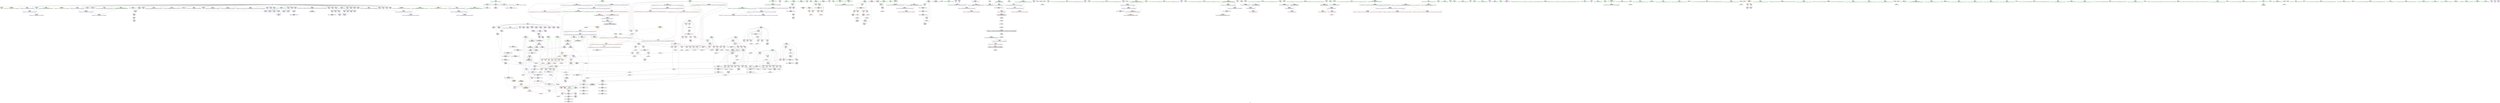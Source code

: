 digraph "SVFG" {
	label="SVFG";

	Node0x55a0ee77b6e0 [shape=record,color=grey,label="{NodeID: 0\nNullPtr}"];
	Node0x55a0ee77b6e0 -> Node0x55a0eea2d330[style=solid];
	Node0x55a0ee77b6e0 -> Node0x55a0eea2d430[style=solid];
	Node0x55a0ee77b6e0 -> Node0x55a0eea2d500[style=solid];
	Node0x55a0ee77b6e0 -> Node0x55a0eea2d5d0[style=solid];
	Node0x55a0ee77b6e0 -> Node0x55a0eea2d6a0[style=solid];
	Node0x55a0ee77b6e0 -> Node0x55a0eea2d770[style=solid];
	Node0x55a0ee77b6e0 -> Node0x55a0eea2d840[style=solid];
	Node0x55a0ee77b6e0 -> Node0x55a0eea2d910[style=solid];
	Node0x55a0ee77b6e0 -> Node0x55a0eea2d9e0[style=solid];
	Node0x55a0ee77b6e0 -> Node0x55a0eea2dab0[style=solid];
	Node0x55a0ee77b6e0 -> Node0x55a0eea2db80[style=solid];
	Node0x55a0ee77b6e0 -> Node0x55a0eea2dc50[style=solid];
	Node0x55a0ee77b6e0 -> Node0x55a0eea2dd20[style=solid];
	Node0x55a0ee77b6e0 -> Node0x55a0eea2ddf0[style=solid];
	Node0x55a0ee77b6e0 -> Node0x55a0eea2dec0[style=solid];
	Node0x55a0ee77b6e0 -> Node0x55a0eea2df90[style=solid];
	Node0x55a0ee77b6e0 -> Node0x55a0eea2e060[style=solid];
	Node0x55a0ee77b6e0 -> Node0x55a0eea2e130[style=solid];
	Node0x55a0ee77b6e0 -> Node0x55a0eea2e200[style=solid];
	Node0x55a0ee77b6e0 -> Node0x55a0eea2e2d0[style=solid];
	Node0x55a0ee77b6e0 -> Node0x55a0eea2e3a0[style=solid];
	Node0x55a0ee77b6e0 -> Node0x55a0eea2e470[style=solid];
	Node0x55a0ee77b6e0 -> Node0x55a0eea2e540[style=solid];
	Node0x55a0ee77b6e0 -> Node0x55a0eea2e610[style=solid];
	Node0x55a0ee77b6e0 -> Node0x55a0eea2e6e0[style=solid];
	Node0x55a0ee77b6e0 -> Node0x55a0eea2e7b0[style=solid];
	Node0x55a0ee77b6e0 -> Node0x55a0eea2e880[style=solid];
	Node0x55a0ee77b6e0 -> Node0x55a0eea2e950[style=solid];
	Node0x55a0ee77b6e0 -> Node0x55a0eea2ea20[style=solid];
	Node0x55a0ee77b6e0 -> Node0x55a0eea2eaf0[style=solid];
	Node0x55a0ee77b6e0 -> Node0x55a0eea2ebc0[style=solid];
	Node0x55a0ee77b6e0 -> Node0x55a0eea2ec90[style=solid];
	Node0x55a0ee77b6e0 -> Node0x55a0eea2ed60[style=solid];
	Node0x55a0ee77b6e0 -> Node0x55a0eea2ee30[style=solid];
	Node0x55a0ee77b6e0 -> Node0x55a0eea2ef00[style=solid];
	Node0x55a0ee77b6e0 -> Node0x55a0eea2efd0[style=solid];
	Node0x55a0ee77b6e0 -> Node0x55a0eea2f0a0[style=solid];
	Node0x55a0ee77b6e0 -> Node0x55a0eea3b200[style=solid];
	Node0x55a0eea3e090 [shape=record,color=black,label="{NodeID: 775\nMR_6V_2 = PHI(MR_6V_3, MR_6V_1, )\npts\{110000 \}\n|{|<s1>70}}"];
	Node0x55a0eea3e090 -> Node0x55a0eea8abe0[style=dashed];
	Node0x55a0eea3e090:s1 -> Node0x55a0eea888e0[style=dashed,color=red];
	Node0x55a0eea40990 [shape=record,color=blue,label="{NodeID: 443\n637\<--790\nehselector.slot\<--\nmain\n}"];
	Node0x55a0eea40990 -> Node0x55a0eea8a6e0[style=dashed];
	Node0x55a0eea36200 [shape=record,color=red,label="{NodeID: 277\n244\<--128\n\<--l\n_Z5solvev\n}"];
	Node0x55a0eea36200 -> Node0x55a0eea2f440[style=solid];
	Node0x55a0eea26d50 [shape=record,color=green,label="{NodeID: 111\n641\<--642\nagg.tmp4\<--agg.tmp4_field_insensitive\nmain\n|{<s0>44}}"];
	Node0x55a0eea26d50:s0 -> Node0x55a0eeabe710[style=solid,color=red];
	Node0x55a0eea2ffa0 [shape=record,color=blue,label="{NodeID: 388\n126\<--260\nans\<--\n_Z5solvev\n}"];
	Node0x55a0eea2ffa0 -> Node0x55a0eea3ef90[style=dashed];
	Node0x55a0eea2b250 [shape=record,color=purple,label="{NodeID: 222\n190\<--16\n\<--.str.2\n_Z5solvev\n}"];
	Node0x55a0eea27700 [shape=record,color=green,label="{NodeID: 56\n126\<--127\nans\<--ans_field_insensitive\n_Z5solvev\n|{|<s4>10|<s5>13}}"];
	Node0x55a0eea27700 -> Node0x55a0eea35ec0[style=solid];
	Node0x55a0eea27700 -> Node0x55a0eea3b8b0[style=solid];
	Node0x55a0eea27700 -> Node0x55a0eea2ffa0[style=solid];
	Node0x55a0eea27700 -> Node0x55a0eea30ca0[style=solid];
	Node0x55a0eea27700:s4 -> Node0x55a0eeac4e60[style=solid,color=red];
	Node0x55a0eea27700:s5 -> Node0x55a0eeac4e60[style=solid,color=red];
	Node0x55a0eeac5bf0 [shape=record,color=black,label="{NodeID: 997\n888 = PHI(462, 468, 458, )\n0th arg _ZSt4moveIRiEONSt16remove_referenceIT_E4typeEOS2_ }"];
	Node0x55a0eeac5bf0 -> Node0x55a0eea411b0[style=solid];
	Node0x55a0eea4f2c0 [shape=record,color=grey,label="{NodeID: 665\n362 = Binary(360, 361, )\n}"];
	Node0x55a0eea4f2c0 -> Node0x55a0eea4f140[style=solid];
	Node0x55a0eea38f80 [shape=record,color=red,label="{NodeID: 333\n462\<--454\n\<--__a.addr\n_ZSt4swapIiENSt9enable_ifIXsr6__and_ISt6__not_ISt15__is_tuple_likeIT_EESt21is_move_constructibleIS3_ESt18is_move_assignableIS3_EEE5valueEvE4typeERS3_SC_\n|{<s0>16}}"];
	Node0x55a0eea38f80:s0 -> Node0x55a0eeac5bf0[style=solid,color=red];
	Node0x55a0eea2e7b0 [shape=record,color=black,label="{NodeID: 167\n767\<--3\n\<--dummyVal\nmain\n}"];
	Node0x55a0eea2e7b0 -> Node0x55a0eea40650[style=solid];
	Node0x55a0ee77b770 [shape=record,color=green,label="{NodeID: 1\n7\<--1\n__dso_handle\<--dummyObj\nGlob }"];
	Node0x55a0eea40a60 [shape=record,color=blue,label="{NodeID: 444\n625\<--241\nretval\<--\nmain\n}"];
	Node0x55a0eea40a60 -> Node0x55a0eea8a1e0[style=dashed];
	Node0x55a0eea362d0 [shape=record,color=red,label="{NodeID: 278\n269\<--128\n\<--l\n_Z5solvev\n}"];
	Node0x55a0eea362d0 -> Node0x55a0eea4e6c0[style=solid];
	Node0x55a0eea26e20 [shape=record,color=green,label="{NodeID: 112\n643\<--644\nref.tmp5\<--ref.tmp5_field_insensitive\nmain\n}"];
	Node0x55a0eea30070 [shape=record,color=blue,label="{NodeID: 389\n130\<--265\nr\<--inc\n_Z5solvev\n}"];
	Node0x55a0eea30070 -> Node0x55a0eea363a0[style=dashed];
	Node0x55a0eea30070 -> Node0x55a0eea36470[style=dashed];
	Node0x55a0eea30070 -> Node0x55a0eea36540[style=dashed];
	Node0x55a0eea30070 -> Node0x55a0eea36610[style=dashed];
	Node0x55a0eea30070 -> Node0x55a0eea30070[style=dashed];
	Node0x55a0eea30070 -> Node0x55a0eea87ee0[style=dashed];
	Node0x55a0eea2b320 [shape=record,color=purple,label="{NodeID: 223\n211\<--16\n\<--.str.2\n_Z5solvev\n}"];
	Node0x55a0eea277d0 [shape=record,color=green,label="{NodeID: 57\n128\<--129\nl\<--l_field_insensitive\n_Z5solvev\n}"];
	Node0x55a0eea277d0 -> Node0x55a0eea35f90[style=solid];
	Node0x55a0eea277d0 -> Node0x55a0eea36060[style=solid];
	Node0x55a0eea277d0 -> Node0x55a0eea36130[style=solid];
	Node0x55a0eea277d0 -> Node0x55a0eea36200[style=solid];
	Node0x55a0eea277d0 -> Node0x55a0eea362d0[style=solid];
	Node0x55a0eea277d0 -> Node0x55a0eea2fc60[style=solid];
	Node0x55a0eea277d0 -> Node0x55a0eea30140[style=solid];
	Node0x55a0eeac5d80 [shape=record,color=black,label="{NodeID: 998\n452 = PHI(120, )\n0th arg _ZSt4swapIiENSt9enable_ifIXsr6__and_ISt6__not_ISt15__is_tuple_likeIT_EESt21is_move_constructibleIS3_ESt18is_move_assignableIS3_EEE5valueEvE4typeERS3_SC_ }"];
	Node0x55a0eeac5d80 -> Node0x55a0eea31320[style=solid];
	Node0x55a0eea4f440 [shape=record,color=grey,label="{NodeID: 666\n423 = Binary(422, 241, )\n}"];
	Node0x55a0eea4f440 -> Node0x55a0eea30fe0[style=solid];
	Node0x55a0eea39050 [shape=record,color=red,label="{NodeID: 334\n471\<--454\n\<--__a.addr\n_ZSt4swapIiENSt9enable_ifIXsr6__and_ISt6__not_ISt15__is_tuple_likeIT_EESt21is_move_constructibleIS3_ESt18is_move_assignableIS3_EEE5valueEvE4typeERS3_SC_\n}"];
	Node0x55a0eea39050 -> Node0x55a0eea31590[style=solid];
	Node0x55a0eea2e880 [shape=record,color=black,label="{NodeID: 168\n769\<--3\n\<--dummyVal\nmain\n}"];
	Node0x55a0eea2e880 -> Node0x55a0eea40720[style=solid];
	Node0x55a0eea0f440 [shape=record,color=green,label="{NodeID: 2\n12\<--1\n.str\<--dummyObj\nGlob }"];
	Node0x55a0eea40b30 [shape=record,color=blue,label="{NodeID: 445\n653\<--804\nTN\<--inc\nmain\n}"];
	Node0x55a0eea40b30 -> Node0x55a0eea3db90[style=dashed];
	Node0x55a0eea363a0 [shape=record,color=red,label="{NodeID: 279\n233\<--130\n\<--r\n_Z5solvev\n}"];
	Node0x55a0eea363a0 -> Node0x55a0eea52bc0[style=solid];
	Node0x55a0eea26ef0 [shape=record,color=green,label="{NodeID: 113\n645\<--646\nref.tmp13\<--ref.tmp13_field_insensitive\nmain\n}"];
	Node0x55a0eea30140 [shape=record,color=blue,label="{NodeID: 390\n128\<--270\nl\<--inc24\n_Z5solvev\n}"];
	Node0x55a0eea30140 -> Node0x55a0eea879e0[style=dashed];
	Node0x55a0eea2b3f0 [shape=record,color=purple,label="{NodeID: 224\n754\<--16\n\<--.str.2\nmain\n}"];
	Node0x55a0eea278a0 [shape=record,color=green,label="{NodeID: 58\n130\<--131\nr\<--r_field_insensitive\n_Z5solvev\n}"];
	Node0x55a0eea278a0 -> Node0x55a0eea363a0[style=solid];
	Node0x55a0eea278a0 -> Node0x55a0eea36470[style=solid];
	Node0x55a0eea278a0 -> Node0x55a0eea36540[style=solid];
	Node0x55a0eea278a0 -> Node0x55a0eea36610[style=solid];
	Node0x55a0eea278a0 -> Node0x55a0eea2fd30[style=solid];
	Node0x55a0eea278a0 -> Node0x55a0eea30070[style=solid];
	Node0x55a0eeac5e90 [shape=record,color=black,label="{NodeID: 999\n453 = PHI(122, )\n1st arg _ZSt4swapIiENSt9enable_ifIXsr6__and_ISt6__not_ISt15__is_tuple_likeIT_EESt21is_move_constructibleIS3_ESt18is_move_assignableIS3_EEE5valueEvE4typeERS3_SC_ }"];
	Node0x55a0eeac5e90 -> Node0x55a0eea313f0[style=solid];
	Node0x55a0eea4f5c0 [shape=record,color=grey,label="{NodeID: 667\n433 = Binary(432, 241, )\n}"];
	Node0x55a0eea4f5c0 -> Node0x55a0eea31180[style=solid];
	Node0x55a0eea39120 [shape=record,color=red,label="{NodeID: 335\n468\<--456\n\<--__b.addr\n_ZSt4swapIiENSt9enable_ifIXsr6__and_ISt6__not_ISt15__is_tuple_likeIT_EESt21is_move_constructibleIS3_ESt18is_move_assignableIS3_EEE5valueEvE4typeERS3_SC_\n|{<s0>17}}"];
	Node0x55a0eea39120:s0 -> Node0x55a0eeac5bf0[style=solid,color=red];
	Node0x55a0eea2e950 [shape=record,color=black,label="{NodeID: 169\n787\<--3\n\<--dummyVal\nmain\n}"];
	Node0x55a0eea11dc0 [shape=record,color=green,label="{NodeID: 3\n14\<--1\n.str.1\<--dummyObj\nGlob }"];
	Node0x55a0eea3ef90 [shape=record,color=black,label="{NodeID: 778\nMR_27V_4 = PHI(MR_27V_6, MR_27V_3, )\npts\{127 \}\n|{|<s4>10}}"];
	Node0x55a0eea3ef90 -> Node0x55a0eea38c40[style=dashed];
	Node0x55a0eea3ef90 -> Node0x55a0eea2ffa0[style=dashed];
	Node0x55a0eea3ef90 -> Node0x55a0eea74ee0[style=dashed];
	Node0x55a0eea3ef90 -> Node0x55a0eea3ef90[style=dashed];
	Node0x55a0eea3ef90:s4 -> Node0x55a0eea92540[style=dashed,color=red];
	Node0x55a0eea40c00 [shape=record,color=blue,label="{NodeID: 446\n625\<--198\nretval\<--\nmain\n}"];
	Node0x55a0eea40c00 -> Node0x55a0eea8a1e0[style=dashed];
	Node0x55a0eea36470 [shape=record,color=red,label="{NodeID: 280\n237\<--130\n\<--r\n_Z5solvev\n}"];
	Node0x55a0eea36470 -> Node0x55a0eea4fd40[style=solid];
	Node0x55a0eea2ba10 [shape=record,color=green,label="{NodeID: 114\n647\<--648\nref.tmp18\<--ref.tmp18_field_insensitive\nmain\n|{<s0>55}}"];
	Node0x55a0eea2ba10:s0 -> Node0x55a0eeac5410[style=solid,color=red];
	Node0x55a0eea30210 [shape=record,color=blue,label="{NodeID: 391\n134\<--241\ncd\<--\n_Z5solvev\n}"];
	Node0x55a0eea30210 -> Node0x55a0eea753e0[style=dashed];
	Node0x55a0eea2b4c0 [shape=record,color=purple,label="{NodeID: 225\n177\<--18\n\<--__PRETTY_FUNCTION__._Z5solvev\n_Z5solvev\n}"];
	Node0x55a0eea27970 [shape=record,color=green,label="{NodeID: 59\n132\<--133\ncnt\<--cnt_field_insensitive\n_Z5solvev\n|{|<s4>10}}"];
	Node0x55a0eea27970 -> Node0x55a0eea366e0[style=solid];
	Node0x55a0eea27970 -> Node0x55a0eea367b0[style=solid];
	Node0x55a0eea27970 -> Node0x55a0eea36880[style=solid];
	Node0x55a0eea27970 -> Node0x55a0eea2fe00[style=solid];
	Node0x55a0eea27970:s4 -> Node0x55a0eeac5210[style=solid,color=red];
	Node0x55a0eeac5fa0 [shape=record,color=black,label="{NodeID: 1000\n623 = PHI()\n0th arg main }"];
	Node0x55a0eeac5fa0 -> Node0x55a0eea3fc90[style=solid];
	Node0x55a0eea4f740 [shape=record,color=grey,label="{NodeID: 668\n437 = Binary(436, 310, )\n}"];
	Node0x55a0eea4f740 -> Node0x55a0eea29d30[style=solid];
	Node0x55a0eea391f0 [shape=record,color=red,label="{NodeID: 336\n475\<--456\n\<--__b.addr\n_ZSt4swapIiENSt9enable_ifIXsr6__and_ISt6__not_ISt15__is_tuple_likeIT_EESt21is_move_constructibleIS3_ESt18is_move_assignableIS3_EEE5valueEvE4typeERS3_SC_\n}"];
	Node0x55a0eea391f0 -> Node0x55a0eea31660[style=solid];
	Node0x55a0eea2ea20 [shape=record,color=black,label="{NodeID: 170\n788\<--3\n\<--dummyVal\nmain\n}"];
	Node0x55a0eea2ea20 -> Node0x55a0eea408c0[style=solid];
	Node0x55a0ee9ee150 [shape=record,color=green,label="{NodeID: 4\n16\<--1\n.str.2\<--dummyObj\nGlob }"];
	Node0x55a0eea40cd0 [shape=record,color=blue,label="{NodeID: 447\n842\<--840\n__lhs.addr\<--__lhs\n_ZStplIcSt11char_traitsIcESaIcEENSt7__cxx1112basic_stringIT_T0_T1_EERKS8_PKS5_\n}"];
	Node0x55a0eea40cd0 -> Node0x55a0eea3a710[style=dashed];
	Node0x55a0eea36540 [shape=record,color=red,label="{NodeID: 281\n248\<--130\n\<--r\n_Z5solvev\n}"];
	Node0x55a0eea36540 -> Node0x55a0eea2f510[style=solid];
	Node0x55a0eea2baa0 [shape=record,color=green,label="{NodeID: 115\n649\<--650\nref.tmp25\<--ref.tmp25_field_insensitive\nmain\n|{<s0>59}}"];
	Node0x55a0eea2baa0:s0 -> Node0x55a0eeac5410[style=solid,color=red];
	Node0x55a0eea302e0 [shape=record,color=blue,label="{NodeID: 392\n136\<--198\nops\<--\n_Z5solvev\n}"];
	Node0x55a0eea302e0 -> Node0x55a0eea758e0[style=dashed];
	Node0x55a0eea2b590 [shape=record,color=purple,label="{NodeID: 226\n191\<--18\n\<--__PRETTY_FUNCTION__._Z5solvev\n_Z5solvev\n}"];
	Node0x55a0eea27a40 [shape=record,color=green,label="{NodeID: 60\n134\<--135\ncd\<--cd_field_insensitive\n_Z5solvev\n}"];
	Node0x55a0eea27a40 -> Node0x55a0eea36950[style=solid];
	Node0x55a0eea27a40 -> Node0x55a0eea36a20[style=solid];
	Node0x55a0eea27a40 -> Node0x55a0eea36af0[style=solid];
	Node0x55a0eea27a40 -> Node0x55a0eea36bc0[style=solid];
	Node0x55a0eea27a40 -> Node0x55a0eea30210[style=solid];
	Node0x55a0eea27a40 -> Node0x55a0eea31250[style=solid];
	Node0x55a0eeac78d0 [shape=record,color=black,label="{NodeID: 1001\n159 = PHI()\n}"];
	Node0x55a0eea4f8c0 [shape=record,color=grey,label="{NodeID: 669\n428 = Binary(427, 241, )\n}"];
	Node0x55a0eea4f8c0 -> Node0x55a0eea310b0[style=solid];
	Node0x55a0eea392c0 [shape=record,color=red,label="{NodeID: 337\n466\<--463\n\<--call\n_ZSt4swapIiENSt9enable_ifIXsr6__and_ISt6__not_ISt15__is_tuple_likeIT_EESt21is_move_constructibleIS3_ESt18is_move_assignableIS3_EEE5valueEvE4typeERS3_SC_\n}"];
	Node0x55a0eea392c0 -> Node0x55a0eea314c0[style=solid];
	Node0x55a0eea2eaf0 [shape=record,color=black,label="{NodeID: 171\n790\<--3\n\<--dummyVal\nmain\n}"];
	Node0x55a0eea2eaf0 -> Node0x55a0eea40990[style=solid];
	Node0x55a0ee9ee1e0 [shape=record,color=green,label="{NodeID: 5\n18\<--1\n__PRETTY_FUNCTION__._Z5solvev\<--dummyObj\nGlob }"];
	Node0x55a0eea40da0 [shape=record,color=blue,label="{NodeID: 448\n844\<--841\n__rhs.addr\<--__rhs\n_ZStplIcSt11char_traitsIcESaIcEENSt7__cxx1112basic_stringIT_T0_T1_EERKS8_PKS5_\n}"];
	Node0x55a0eea40da0 -> Node0x55a0eea3a7e0[style=dashed];
	Node0x55a0eea36610 [shape=record,color=red,label="{NodeID: 282\n264\<--130\n\<--r\n_Z5solvev\n}"];
	Node0x55a0eea36610 -> Node0x55a0eea4e9c0[style=solid];
	Node0x55a0eea2bb70 [shape=record,color=green,label="{NodeID: 116\n651\<--652\nTC\<--TC_field_insensitive\nmain\n}"];
	Node0x55a0eea2bb70 -> Node0x55a0eea3a300[style=solid];
	Node0x55a0eea303b0 [shape=record,color=blue,label="{NodeID: 393\n138\<--241\nx\<--\n_Z5solvev\n}"];
	Node0x55a0eea303b0 -> Node0x55a0eea75de0[style=dashed];
	Node0x55a0eea2b660 [shape=record,color=purple,label="{NodeID: 227\n212\<--18\n\<--__PRETTY_FUNCTION__._Z5solvev\n_Z5solvev\n}"];
	Node0x55a0eea27b10 [shape=record,color=green,label="{NodeID: 61\n136\<--137\nops\<--ops_field_insensitive\n_Z5solvev\n}"];
	Node0x55a0eea27b10 -> Node0x55a0eea36c90[style=solid];
	Node0x55a0eea27b10 -> Node0x55a0eea302e0[style=solid];
	Node0x55a0eea27b10 -> Node0x55a0eea307c0[style=solid];
	Node0x55a0eeac79d0 [shape=record,color=black,label="{NodeID: 1002\n591 = PHI(896, )\n}"];
	Node0x55a0eeac79d0 -> Node0x55a0eea51540[style=solid];
	Node0x55a0eea4fa40 [shape=record,color=grey,label="{NodeID: 670\n240 = Binary(239, 241, )\n}"];
	Node0x55a0eea4fa40 -> Node0x55a0eea2fe00[style=solid];
	Node0x55a0eea39390 [shape=record,color=red,label="{NodeID: 338\n470\<--469\n\<--call1\n_ZSt4swapIiENSt9enable_ifIXsr6__and_ISt6__not_ISt15__is_tuple_likeIT_EESt21is_move_constructibleIS3_ESt18is_move_assignableIS3_EEE5valueEvE4typeERS3_SC_\n}"];
	Node0x55a0eea39390 -> Node0x55a0eea31590[style=solid];
	Node0x55a0eea2ebc0 [shape=record,color=black,label="{NodeID: 172\n813\<--3\nlpad.val\<--dummyVal\nmain\n}"];
	Node0x55a0ee9ee270 [shape=record,color=green,label="{NodeID: 6\n20\<--1\n.str.3\<--dummyObj\nGlob }"];
	Node0x55a0eea40e70 [shape=record,color=blue,label="{NodeID: 449\n846\<--207\nnrvo\<--\n_ZStplIcSt11char_traitsIcESaIcEENSt7__cxx1112basic_stringIT_T0_T1_EERKS8_PKS5_\n}"];
	Node0x55a0eea40e70 -> Node0x55a0eea40f40[style=dashed];
	Node0x55a0eea366e0 [shape=record,color=red,label="{NodeID: 283\n243\<--132\n\<--cnt\n_Z5solvev\n}"];
	Node0x55a0eea366e0 -> Node0x55a0eea2fed0[style=solid];
	Node0x55a0eea2bc40 [shape=record,color=green,label="{NodeID: 117\n653\<--654\nTN\<--TN_field_insensitive\nmain\n}"];
	Node0x55a0eea2bc40 -> Node0x55a0eea3a3d0[style=solid];
	Node0x55a0eea2bc40 -> Node0x55a0eea3a4a0[style=solid];
	Node0x55a0eea2bc40 -> Node0x55a0eea3a570[style=solid];
	Node0x55a0eea2bc40 -> Node0x55a0eea407f0[style=solid];
	Node0x55a0eea2bc40 -> Node0x55a0eea40b30[style=solid];
	Node0x55a0eea30480 [shape=record,color=blue,label="{NodeID: 394\n140\<--198\nl1\<--\n_Z5solvev\n}"];
	Node0x55a0eea30480 -> Node0x55a0eea36f00[style=dashed];
	Node0x55a0eea30480 -> Node0x55a0eea36fd0[style=dashed];
	Node0x55a0eea30480 -> Node0x55a0eea370a0[style=dashed];
	Node0x55a0eea30480 -> Node0x55a0eea37170[style=dashed];
	Node0x55a0eea30480 -> Node0x55a0eea37240[style=dashed];
	Node0x55a0eea30480 -> Node0x55a0eea37310[style=dashed];
	Node0x55a0eea30480 -> Node0x55a0eea310b0[style=dashed];
	Node0x55a0eea30480 -> Node0x55a0eea762e0[style=dashed];
	Node0x55a0eea2b730 [shape=record,color=purple,label="{NodeID: 228\n189\<--20\n\<--.str.3\n_Z5solvev\n}"];
	Node0x55a0eea27be0 [shape=record,color=green,label="{NodeID: 62\n138\<--139\nx\<--x_field_insensitive\n_Z5solvev\n}"];
	Node0x55a0eea27be0 -> Node0x55a0eea36d60[style=solid];
	Node0x55a0eea27be0 -> Node0x55a0eea36e30[style=solid];
	Node0x55a0eea27be0 -> Node0x55a0eea303b0[style=solid];
	Node0x55a0eea27be0 -> Node0x55a0eea31180[style=solid];
	Node0x55a0eeac7c00 [shape=record,color=black,label="{NodeID: 1003\n58 = PHI()\n}"];
	Node0x55a0eea4fbc0 [shape=record,color=grey,label="{NodeID: 671\n520 = Binary(518, 519, )\n}"];
	Node0x55a0eea39460 [shape=record,color=red,label="{NodeID: 339\n474\<--473\n\<--call2\n_ZSt4swapIiENSt9enable_ifIXsr6__and_ISt6__not_ISt15__is_tuple_likeIT_EESt21is_move_constructibleIS3_ESt18is_move_assignableIS3_EEE5valueEvE4typeERS3_SC_\n}"];
	Node0x55a0eea39460 -> Node0x55a0eea31660[style=solid];
	Node0x55a0eea2ec90 [shape=record,color=black,label="{NodeID: 173\n814\<--3\nlpad.val40\<--dummyVal\nmain\n}"];
	Node0x55a0ee9ee300 [shape=record,color=green,label="{NodeID: 7\n22\<--1\n.str.4\<--dummyObj\nGlob }"];
	Node0x55a0eea40f40 [shape=record,color=blue,label="{NodeID: 450\n846\<--310\nnrvo\<--\n_ZStplIcSt11char_traitsIcESaIcEENSt7__cxx1112basic_stringIT_T0_T1_EERKS8_PKS5_\n}"];
	Node0x55a0eea40f40 -> Node0x55a0eea3a8b0[style=dashed];
	Node0x55a0eea367b0 [shape=record,color=red,label="{NodeID: 284\n251\<--132\n\<--cnt\n_Z5solvev\n}"];
	Node0x55a0eea367b0 -> Node0x55a0eea2f5e0[style=solid];
	Node0x55a0eea2bd10 [shape=record,color=green,label="{NodeID: 118\n661\<--662\n_ZNSt7__cxx1112basic_stringIcSt11char_traitsIcESaIcEEC1EPKcRKS3_\<--_ZNSt7__cxx1112basic_stringIcSt11char_traitsIcESaIcEEC1EPKcRKS3__field_insensitive\n}"];
	Node0x55a0eea30550 [shape=record,color=blue,label="{NodeID: 395\n142\<--294\nr1\<--\n_Z5solvev\n}"];
	Node0x55a0eea30550 -> Node0x55a0eea373e0[style=dashed];
	Node0x55a0eea30550 -> Node0x55a0eea374b0[style=dashed];
	Node0x55a0eea30550 -> Node0x55a0eea37580[style=dashed];
	Node0x55a0eea30550 -> Node0x55a0eea37650[style=dashed];
	Node0x55a0eea30550 -> Node0x55a0eea37720[style=dashed];
	Node0x55a0eea30550 -> Node0x55a0eea30550[style=dashed];
	Node0x55a0eea30550 -> Node0x55a0eea30fe0[style=dashed];
	Node0x55a0eea30550 -> Node0x55a0eea767e0[style=dashed];
	Node0x55a0eea2b800 [shape=record,color=purple,label="{NodeID: 229\n210\<--22\n\<--.str.4\n_Z5solvev\n}"];
	Node0x55a0eea27cb0 [shape=record,color=green,label="{NodeID: 63\n140\<--141\nl1\<--l1_field_insensitive\n_Z5solvev\n}"];
	Node0x55a0eea27cb0 -> Node0x55a0eea36f00[style=solid];
	Node0x55a0eea27cb0 -> Node0x55a0eea36fd0[style=solid];
	Node0x55a0eea27cb0 -> Node0x55a0eea370a0[style=solid];
	Node0x55a0eea27cb0 -> Node0x55a0eea37170[style=solid];
	Node0x55a0eea27cb0 -> Node0x55a0eea37240[style=solid];
	Node0x55a0eea27cb0 -> Node0x55a0eea37310[style=solid];
	Node0x55a0eea27cb0 -> Node0x55a0eea30480[style=solid];
	Node0x55a0eea27cb0 -> Node0x55a0eea310b0[style=solid];
	Node0x55a0eeac7cd0 [shape=record,color=black,label="{NodeID: 1004\n85 = PHI(92, )\n}"];
	Node0x55a0eeac7cd0 -> Node0x55a0eea34b40[style=solid];
	Node0x55a0eea4fd40 [shape=record,color=grey,label="{NodeID: 672\n239 = Binary(237, 238, )\n}"];
	Node0x55a0eea4fd40 -> Node0x55a0eea4fa40[style=solid];
	Node0x55a0eea39530 [shape=record,color=red,label="{NodeID: 340\n547\<--496\n\<--retval\n_Z8endsWithNSt7__cxx1112basic_stringIcSt11char_traitsIcESaIcEEES4_\n}"];
	Node0x55a0eea39530 -> Node0x55a0eea29e00[style=solid];
	Node0x55a0eea2ed60 [shape=record,color=black,label="{NodeID: 174\n864\<--3\n\<--dummyVal\n_ZStplIcSt11char_traitsIcESaIcEENSt7__cxx1112basic_stringIT_T0_T1_EERKS8_PKS5_\n}"];
	Node0x55a0ee9f1070 [shape=record,color=green,label="{NodeID: 8\n24\<--1\n.str.5\<--dummyObj\nGlob }"];
	Node0x55a0eea41010 [shape=record,color=blue,label="{NodeID: 451\n848\<--865\nexn.slot\<--\n_ZStplIcSt11char_traitsIcESaIcEENSt7__cxx1112basic_stringIT_T0_T1_EERKS8_PKS5_\n}"];
	Node0x55a0eea41010 -> Node0x55a0eea3a980[style=dashed];
	Node0x55a0eea36880 [shape=record,color=red,label="{NodeID: 285\n255\<--132\n\<--cnt\n_Z5solvev\n}"];
	Node0x55a0eea36880 -> Node0x55a0eea513c0[style=solid];
	Node0x55a0eea2be10 [shape=record,color=green,label="{NodeID: 119\n672\<--673\n_ZNSt7__cxx1112basic_stringIcSt11char_traitsIcESaIcEEaSEPKc\<--_ZNSt7__cxx1112basic_stringIcSt11char_traitsIcESaIcEEaSEPKc_field_insensitive\n}"];
	Node0x55a0eea30620 [shape=record,color=blue,label="{NodeID: 396\n144\<--198\nocnt\<--\n_Z5solvev\n}"];
	Node0x55a0eea30620 -> Node0x55a0eea377f0[style=dashed];
	Node0x55a0eea30620 -> Node0x55a0eea378c0[style=dashed];
	Node0x55a0eea30620 -> Node0x55a0eea37990[style=dashed];
	Node0x55a0eea30620 -> Node0x55a0eea37a60[style=dashed];
	Node0x55a0eea30620 -> Node0x55a0eea30f10[style=dashed];
	Node0x55a0eea30620 -> Node0x55a0eea842e0[style=dashed];
	Node0x55a0eea2b8d0 [shape=record,color=purple,label="{NodeID: 230\n442\<--24\n\<--.str.5\n_Z5solvev\n}"];
	Node0x55a0eea27d80 [shape=record,color=green,label="{NodeID: 64\n142\<--143\nr1\<--r1_field_insensitive\n_Z5solvev\n}"];
	Node0x55a0eea27d80 -> Node0x55a0eea373e0[style=solid];
	Node0x55a0eea27d80 -> Node0x55a0eea374b0[style=solid];
	Node0x55a0eea27d80 -> Node0x55a0eea37580[style=solid];
	Node0x55a0eea27d80 -> Node0x55a0eea37650[style=solid];
	Node0x55a0eea27d80 -> Node0x55a0eea37720[style=solid];
	Node0x55a0eea27d80 -> Node0x55a0eea30550[style=solid];
	Node0x55a0eea27d80 -> Node0x55a0eea30fe0[style=solid];
	Node0x55a0eeac7e40 [shape=record,color=black,label="{NodeID: 1005\n443 = PHI()\n}"];
	Node0x55a0eea4fec0 [shape=record,color=grey,label="{NodeID: 673\n378 = Binary(376, 377, )\n}"];
	Node0x55a0eea4fec0 -> Node0x55a0eea4ecc0[style=solid];
	Node0x55a0eea39600 [shape=record,color=red,label="{NodeID: 341\n541\<--502\ncleanup.is_active7\<--cleanup.cond\n_Z8endsWithNSt7__cxx1112basic_stringIcSt11char_traitsIcESaIcEEES4_\n}"];
	Node0x55a0eea2ee30 [shape=record,color=black,label="{NodeID: 175\n865\<--3\n\<--dummyVal\n_ZStplIcSt11char_traitsIcESaIcEENSt7__cxx1112basic_stringIT_T0_T1_EERKS8_PKS5_\n}"];
	Node0x55a0eea2ee30 -> Node0x55a0eea41010[style=solid];
	Node0x55a0ee9f1100 [shape=record,color=green,label="{NodeID: 9\n26\<--1\n.str.6\<--dummyObj\nGlob }"];
	Node0x55a0eea410e0 [shape=record,color=blue,label="{NodeID: 452\n850\<--867\nehselector.slot\<--\n_ZStplIcSt11char_traitsIcESaIcEENSt7__cxx1112basic_stringIT_T0_T1_EERKS8_PKS5_\n}"];
	Node0x55a0eea410e0 -> Node0x55a0eea3aa50[style=dashed];
	Node0x55a0eea36950 [shape=record,color=red,label="{NodeID: 286\n281\<--134\n\<--cd\n_Z5solvev\n}"];
	Node0x55a0eea36950 -> Node0x55a0eea2f6b0[style=solid];
	Node0x55a0eea2bf10 [shape=record,color=green,label="{NodeID: 120\n689\<--690\n_ZNSt7__cxx1112basic_stringIcSt11char_traitsIcESaIcEEC1ERKS4_\<--_ZNSt7__cxx1112basic_stringIcSt11char_traitsIcESaIcEEC1ERKS4__field_insensitive\n}"];
	Node0x55a0eea6e2d0 [shape=record,color=black,label="{NodeID: 729\nMR_70V_4 = PHI(MR_70V_3, MR_70V_2, )\npts\{503 \}\n}"];
	Node0x55a0eea6e2d0 -> Node0x55a0eea39600[style=dashed];
	Node0x55a0eea306f0 [shape=record,color=blue,label="{NodeID: 397\n146\<--322\noval\<--\n_Z5solvev\n}"];
	Node0x55a0eea306f0 -> Node0x55a0eea37b30[style=dashed];
	Node0x55a0eea306f0 -> Node0x55a0eea37c00[style=dashed];
	Node0x55a0eea306f0 -> Node0x55a0eea37cd0[style=dashed];
	Node0x55a0eea306f0 -> Node0x55a0eea306f0[style=dashed];
	Node0x55a0eea306f0 -> Node0x55a0eea847e0[style=dashed];
	Node0x55a0eea33c80 [shape=record,color=purple,label="{NodeID: 231\n659\<--26\n\<--.str.6\nmain\n}"];
	Node0x55a0eea27e50 [shape=record,color=green,label="{NodeID: 65\n144\<--145\nocnt\<--ocnt_field_insensitive\n_Z5solvev\n}"];
	Node0x55a0eea27e50 -> Node0x55a0eea377f0[style=solid];
	Node0x55a0eea27e50 -> Node0x55a0eea378c0[style=solid];
	Node0x55a0eea27e50 -> Node0x55a0eea37990[style=solid];
	Node0x55a0eea27e50 -> Node0x55a0eea37a60[style=solid];
	Node0x55a0eea27e50 -> Node0x55a0eea30620[style=solid];
	Node0x55a0eea27e50 -> Node0x55a0eea30f10[style=solid];
	Node0x55a0eeac7f10 [shape=record,color=black,label="{NodeID: 1006\n259 = PHI(92, )\n}"];
	Node0x55a0eeac7f10 -> Node0x55a0eea38c40[style=solid];
	Node0x55a0eea6f410 [shape=record,color=yellow,style=double,label="{NodeID: 840\n72V_1 = ENCHI(MR_72V_0)\npts\{505 \}\nFun[_Z8endsWithNSt7__cxx1112basic_stringIcSt11char_traitsIcESaIcEEES4_]}"];
	Node0x55a0eea6f410 -> Node0x55a0eea31b40[style=dashed];
	Node0x55a0eea50040 [shape=record,color=grey,label="{NodeID: 674\n346 = Binary(345, 241, )\n}"];
	Node0x55a0eea50040 -> Node0x55a0eea534c0[style=solid];
	Node0x55a0eea396d0 [shape=record,color=red,label="{NodeID: 342\n554\<--502\ncleanup.is_active10\<--cleanup.cond\n_Z8endsWithNSt7__cxx1112basic_stringIcSt11char_traitsIcESaIcEEES4_\n}"];
	Node0x55a0eea2ef00 [shape=record,color=black,label="{NodeID: 176\n867\<--3\n\<--dummyVal\n_ZStplIcSt11char_traitsIcESaIcEENSt7__cxx1112basic_stringIT_T0_T1_EERKS8_PKS5_\n}"];
	Node0x55a0eea2ef00 -> Node0x55a0eea410e0[style=solid];
	Node0x55a0ee9f1190 [shape=record,color=green,label="{NodeID: 10\n28\<--1\n.str.7\<--dummyObj\nGlob }"];
	Node0x55a0eea842e0 [shape=record,color=black,label="{NodeID: 785\nMR_45V_4 = PHI(MR_45V_6, MR_45V_3, )\npts\{145 \}\n}"];
	Node0x55a0eea842e0 -> Node0x55a0eea30620[style=dashed];
	Node0x55a0eea842e0 -> Node0x55a0eea76ce0[style=dashed];
	Node0x55a0eea842e0 -> Node0x55a0eea842e0[style=dashed];
	Node0x55a0eea411b0 [shape=record,color=blue,label="{NodeID: 453\n889\<--888\n__t.addr\<--__t\n_ZSt4moveIRiEONSt16remove_referenceIT_E4typeEOS2_\n}"];
	Node0x55a0eea411b0 -> Node0x55a0eea3ab20[style=dashed];
	Node0x55a0eea36a20 [shape=record,color=red,label="{NodeID: 287\n307\<--134\n\<--cd\n_Z5solvev\n}"];
	Node0x55a0eea36a20 -> Node0x55a0eea519c0[style=solid];
	Node0x55a0eea2c010 [shape=record,color=green,label="{NodeID: 121\n704\<--705\n_ZNSt7__cxx1112basic_stringIcSt11char_traitsIcESaIcEEC1ERKS4_mm\<--_ZNSt7__cxx1112basic_stringIcSt11char_traitsIcESaIcEEC1ERKS4_mm_field_insensitive\n}"];
	Node0x55a0eea6a2d0 [shape=record,color=black,label="{NodeID: 730\nMR_76V_4 = PHI(MR_76V_3, MR_76V_2, )\npts\{509 \}\n}"];
	Node0x55a0eea6a2d0 -> Node0x55a0eea39940[style=dashed];
	Node0x55a0eea307c0 [shape=record,color=blue,label="{NodeID: 398\n136\<--325\nops\<--inc49\n_Z5solvev\n}"];
	Node0x55a0eea307c0 -> Node0x55a0eea8bfe0[style=dashed];
	Node0x55a0eea33d10 [shape=record,color=purple,label="{NodeID: 232\n692\<--28\n\<--.str.7\nmain\n}"];
	Node0x55a0eea27f20 [shape=record,color=green,label="{NodeID: 66\n146\<--147\noval\<--oval_field_insensitive\n_Z5solvev\n}"];
	Node0x55a0eea27f20 -> Node0x55a0eea37b30[style=solid];
	Node0x55a0eea27f20 -> Node0x55a0eea37c00[style=solid];
	Node0x55a0eea27f20 -> Node0x55a0eea37cd0[style=solid];
	Node0x55a0eea27f20 -> Node0x55a0eea306f0[style=solid];
	Node0x55a0eeac8080 [shape=record,color=black,label="{NodeID: 1007\n367 = PHI(92, )\n}"];
	Node0x55a0eeac8080 -> Node0x55a0eea38de0[style=solid];
	Node0x55a0eea6f520 [shape=record,color=yellow,style=double,label="{NodeID: 841\n74V_1 = ENCHI(MR_74V_0)\npts\{507 \}\nFun[_Z8endsWithNSt7__cxx1112basic_stringIcSt11char_traitsIcESaIcEEES4_]}"];
	Node0x55a0eea6f520 -> Node0x55a0eea3f990[style=dashed];
	Node0x55a0eea501c0 [shape=record,color=grey,label="{NodeID: 675\n804 = Binary(803, 241, )\n}"];
	Node0x55a0eea501c0 -> Node0x55a0eea40b30[style=solid];
	Node0x55a0eea397a0 [shape=record,color=red,label="{NodeID: 343\n559\<--504\nexn\<--exn.slot\n_Z8endsWithNSt7__cxx1112basic_stringIcSt11char_traitsIcESaIcEEES4_\n}"];
	Node0x55a0eea2efd0 [shape=record,color=black,label="{NodeID: 177\n876\<--3\nlpad.val\<--dummyVal\n_ZStplIcSt11char_traitsIcESaIcEENSt7__cxx1112basic_stringIT_T0_T1_EERKS8_PKS5_\n}"];
	Node0x55a0ee9f1250 [shape=record,color=green,label="{NodeID: 11\n30\<--1\n.str.8\<--dummyObj\nGlob }"];
	Node0x55a0eea847e0 [shape=record,color=black,label="{NodeID: 786\nMR_47V_4 = PHI(MR_47V_5, MR_47V_3, )\npts\{147 \}\n}"];
	Node0x55a0eea847e0 -> Node0x55a0eea306f0[style=dashed];
	Node0x55a0eea847e0 -> Node0x55a0eea771e0[style=dashed];
	Node0x55a0eea847e0 -> Node0x55a0eea847e0[style=dashed];
	Node0x55a0eea41280 [shape=record,color=blue,label="{NodeID: 454\n902\<--897\n__s1.addr\<--__s1\n_ZNSt11char_traitsIcE7compareEPKcS2_m\n}"];
	Node0x55a0eea41280 -> Node0x55a0eea3acc0[style=dashed];
	Node0x55a0eea36af0 [shape=record,color=red,label="{NodeID: 288\n385\<--134\n\<--cd\n_Z5solvev\n}"];
	Node0x55a0eea36af0 -> Node0x55a0eea2fb90[style=solid];
	Node0x55a0eea2c110 [shape=record,color=green,label="{NodeID: 122\n707\<--708\n_ZNSt7__cxx1112basic_stringIcSt11char_traitsIcESaIcEEaSEOS4_\<--_ZNSt7__cxx1112basic_stringIcSt11char_traitsIcESaIcEEaSEOS4__field_insensitive\n}"];
	Node0x55a0eea30890 [shape=record,color=blue,label="{NodeID: 399\n148\<--332\nl2\<--sub53\n_Z5solvev\n}"];
	Node0x55a0eea30890 -> Node0x55a0eea37da0[style=dashed];
	Node0x55a0eea30890 -> Node0x55a0eea37e70[style=dashed];
	Node0x55a0eea30890 -> Node0x55a0eea37f40[style=dashed];
	Node0x55a0eea30890 -> Node0x55a0eea38010[style=dashed];
	Node0x55a0eea30890 -> Node0x55a0eea380e0[style=dashed];
	Node0x55a0eea30890 -> Node0x55a0eea381b0[style=dashed];
	Node0x55a0eea30890 -> Node0x55a0eea38280[style=dashed];
	Node0x55a0eea30890 -> Node0x55a0eea38350[style=dashed];
	Node0x55a0eea30890 -> Node0x55a0eea30e40[style=dashed];
	Node0x55a0eea30890 -> Node0x55a0eea8cee0[style=dashed];
	Node0x55a0eea33de0 [shape=record,color=purple,label="{NodeID: 233\n727\<--28\n\<--.str.7\nmain\n|{<s0>55}}"];
	Node0x55a0eea33de0:s0 -> Node0x55a0eeac5770[style=solid,color=red];
	Node0x55a0eea27ff0 [shape=record,color=green,label="{NodeID: 67\n148\<--149\nl2\<--l2_field_insensitive\n_Z5solvev\n}"];
	Node0x55a0eea27ff0 -> Node0x55a0eea37da0[style=solid];
	Node0x55a0eea27ff0 -> Node0x55a0eea37e70[style=solid];
	Node0x55a0eea27ff0 -> Node0x55a0eea37f40[style=solid];
	Node0x55a0eea27ff0 -> Node0x55a0eea38010[style=solid];
	Node0x55a0eea27ff0 -> Node0x55a0eea380e0[style=solid];
	Node0x55a0eea27ff0 -> Node0x55a0eea381b0[style=solid];
	Node0x55a0eea27ff0 -> Node0x55a0eea38280[style=solid];
	Node0x55a0eea27ff0 -> Node0x55a0eea38350[style=solid];
	Node0x55a0eea27ff0 -> Node0x55a0eea30890[style=solid];
	Node0x55a0eea27ff0 -> Node0x55a0eea30e40[style=solid];
	Node0x55a0eeac81c0 [shape=record,color=black,label="{NodeID: 1008\n381 = PHI(92, )\n}"];
	Node0x55a0eeac81c0 -> Node0x55a0eea38eb0[style=solid];
	Node0x55a0eea50340 [shape=record,color=grey,label="{NodeID: 676\n403 = Binary(398, 402, )\n|{<s0>14}}"];
	Node0x55a0eea50340:s0 -> Node0x55a0eeac59d0[style=solid,color=red];
	Node0x55a0eea39870 [shape=record,color=red,label="{NodeID: 344\n560\<--506\nsel\<--ehselector.slot\n_Z8endsWithNSt7__cxx1112basic_stringIcSt11char_traitsIcESaIcEEES4_\n}"];
	Node0x55a0eea2f0a0 [shape=record,color=black,label="{NodeID: 178\n877\<--3\nlpad.val1\<--dummyVal\n_ZStplIcSt11char_traitsIcESaIcEENSt7__cxx1112basic_stringIT_T0_T1_EERKS8_PKS5_\n}"];
	Node0x55a0ee9f1310 [shape=record,color=green,label="{NodeID: 12\n32\<--1\nstdin\<--dummyObj\nGlob }"];
	Node0x55a0eea84ce0 [shape=record,color=black,label="{NodeID: 787\nMR_49V_4 = PHI(MR_49V_5, MR_49V_3, )\npts\{149 \}\n}"];
	Node0x55a0eea84ce0 -> Node0x55a0eea776e0[style=dashed];
	Node0x55a0eea84ce0 -> Node0x55a0eea84ce0[style=dashed];
	Node0x55a0eea84ce0 -> Node0x55a0eea8cee0[style=dashed];
	Node0x55a0eea41350 [shape=record,color=blue,label="{NodeID: 455\n904\<--898\n__s2.addr\<--__s2\n_ZNSt11char_traitsIcE7compareEPKcS2_m\n}"];
	Node0x55a0eea41350 -> Node0x55a0eea3ad90[style=dashed];
	Node0x55a0eea36bc0 [shape=record,color=red,label="{NodeID: 289\n435\<--134\n\<--cd\n_Z5solvev\n}"];
	Node0x55a0eea36bc0 -> Node0x55a0eea528c0[style=solid];
	Node0x55a0eea2c210 [shape=record,color=green,label="{NodeID: 123\n729\<--730\n_ZStplIcSt11char_traitsIcESaIcEENSt7__cxx1112basic_stringIT_T0_T1_EERKS8_PKS5_\<--_ZStplIcSt11char_traitsIcESaIcEENSt7__cxx1112basic_stringIT_T0_T1_EERKS8_PKS5__field_insensitive\n}"];
	Node0x55a0eea30960 [shape=record,color=blue,label="{NodeID: 400\n150\<--341\nr2\<--sub58\n_Z5solvev\n}"];
	Node0x55a0eea30960 -> Node0x55a0eea38420[style=dashed];
	Node0x55a0eea30960 -> Node0x55a0eea384f0[style=dashed];
	Node0x55a0eea30960 -> Node0x55a0eea385c0[style=dashed];
	Node0x55a0eea30960 -> Node0x55a0eea38690[style=dashed];
	Node0x55a0eea30960 -> Node0x55a0eea38760[style=dashed];
	Node0x55a0eea30960 -> Node0x55a0eea38830[style=dashed];
	Node0x55a0eea30960 -> Node0x55a0eea38900[style=dashed];
	Node0x55a0eea30960 -> Node0x55a0eea389d0[style=dashed];
	Node0x55a0eea30960 -> Node0x55a0eea30960[style=dashed];
	Node0x55a0eea30960 -> Node0x55a0eea30d70[style=dashed];
	Node0x55a0eea30960 -> Node0x55a0eea8d3e0[style=dashed];
	Node0x55a0eea33eb0 [shape=record,color=purple,label="{NodeID: 234\n735\<--30\n\<--.str.8\nmain\n}"];
	Node0x55a0eea280c0 [shape=record,color=green,label="{NodeID: 68\n150\<--151\nr2\<--r2_field_insensitive\n_Z5solvev\n}"];
	Node0x55a0eea280c0 -> Node0x55a0eea38420[style=solid];
	Node0x55a0eea280c0 -> Node0x55a0eea384f0[style=solid];
	Node0x55a0eea280c0 -> Node0x55a0eea385c0[style=solid];
	Node0x55a0eea280c0 -> Node0x55a0eea38690[style=solid];
	Node0x55a0eea280c0 -> Node0x55a0eea38760[style=solid];
	Node0x55a0eea280c0 -> Node0x55a0eea38830[style=solid];
	Node0x55a0eea280c0 -> Node0x55a0eea38900[style=solid];
	Node0x55a0eea280c0 -> Node0x55a0eea389d0[style=solid];
	Node0x55a0eea280c0 -> Node0x55a0eea30960[style=solid];
	Node0x55a0eea280c0 -> Node0x55a0eea30d70[style=solid];
	Node0x55a0eeac8300 [shape=record,color=black,label="{NodeID: 1009\n463 = PHI(887, )\n}"];
	Node0x55a0eeac8300 -> Node0x55a0eea392c0[style=solid];
	Node0x55a0eea504c0 [shape=record,color=grey,label="{NodeID: 677\n408 = Binary(407, 241, )\n}"];
	Node0x55a0eea504c0 -> Node0x55a0eea30d70[style=solid];
	Node0x55a0eea39940 [shape=record,color=red,label="{NodeID: 345\n535\<--508\ncleanup.is_active\<--cleanup.cond5\n_Z8endsWithNSt7__cxx1112basic_stringIcSt11char_traitsIcESaIcEEES4_\n}"];
	Node0x55a0eea2f170 [shape=record,color=black,label="{NodeID: 179\n10\<--8\n\<--dyn\nCan only get source location for instruction, argument, global var or function.}"];
	Node0x55a0ee9f13d0 [shape=record,color=green,label="{NodeID: 13\n33\<--1\n.str.9\<--dummyObj\nGlob }"];
	Node0x55a0eea851e0 [shape=record,color=black,label="{NodeID: 788\nMR_51V_4 = PHI(MR_51V_5, MR_51V_3, )\npts\{151 \}\n}"];
	Node0x55a0eea851e0 -> Node0x55a0eea77be0[style=dashed];
	Node0x55a0eea851e0 -> Node0x55a0eea851e0[style=dashed];
	Node0x55a0eea851e0 -> Node0x55a0eea8d3e0[style=dashed];
	Node0x55a0eea41420 [shape=record,color=blue,label="{NodeID: 456\n906\<--899\n__n.addr\<--__n\n_ZNSt11char_traitsIcE7compareEPKcS2_m\n}"];
	Node0x55a0eea41420 -> Node0x55a0eea3ae60[style=dashed];
	Node0x55a0eea41420 -> Node0x55a0eea3af30[style=dashed];
	Node0x55a0eea36c90 [shape=record,color=red,label="{NodeID: 290\n324\<--136\n\<--ops\n_Z5solvev\n}"];
	Node0x55a0eea36c90 -> Node0x55a0eea510c0[style=solid];
	Node0x55a0eea2c310 [shape=record,color=green,label="{NodeID: 124\n732\<--733\n_ZNKSt7__cxx1112basic_stringIcSt11char_traitsIcESaIcEE5c_strEv\<--_ZNKSt7__cxx1112basic_stringIcSt11char_traitsIcESaIcEE5c_strEv_field_insensitive\n}"];
	Node0x55a0eea30a30 [shape=record,color=blue,label="{NodeID: 401\n154\<--365\nref.tmp\<--add71\n_Z5solvev\n|{|<s3>12}}"];
	Node0x55a0eea30a30 -> Node0x55a0eea38de0[style=dashed];
	Node0x55a0eea30a30 -> Node0x55a0eea38eb0[style=dashed];
	Node0x55a0eea30a30 -> Node0x55a0eea7a3e0[style=dashed];
	Node0x55a0eea30a30:s3 -> Node0x55a0eea92650[style=dashed,color=red];
	Node0x55a0eea33f80 [shape=record,color=purple,label="{NodeID: 235\n740\<--33\n\<--.str.9\nmain\n|{<s0>59}}"];
	Node0x55a0eea33f80:s0 -> Node0x55a0eeac5770[style=solid,color=red];
	Node0x55a0eea28190 [shape=record,color=green,label="{NodeID: 69\n152\<--153\nncnt\<--ncnt_field_insensitive\n_Z5solvev\n}"];
	Node0x55a0eea28190 -> Node0x55a0eea38aa0[style=solid];
	Node0x55a0eea28190 -> Node0x55a0eea38b70[style=solid];
	Node0x55a0eea28190 -> Node0x55a0eea30b00[style=solid];
	Node0x55a0eeac8440 [shape=record,color=black,label="{NodeID: 1010\n469 = PHI(887, )\n}"];
	Node0x55a0eeac8440 -> Node0x55a0eea39390[style=solid];
	Node0x55a0eea50640 [shape=record,color=grey,label="{NodeID: 678\n413 = Binary(412, 241, )\n}"];
	Node0x55a0eea50640 -> Node0x55a0eea30e40[style=solid];
	Node0x55a0eea39a10 [shape=record,color=red,label="{NodeID: 346\n575\<--569\n\<--__lhs.addr\n_ZSteqIcEN9__gnu_cxx11__enable_ifIXsr9__is_charIT_EE7__valueEbE6__typeERKNSt7__cxx1112basic_stringIS2_St11char_traitsIS2_ESaIS2_EEESC_\n}"];
	Node0x55a0eea2f270 [shape=record,color=black,label="{NodeID: 180\n59\<--60\n\<--_ZNSt8ios_base4InitD1Ev\nCan only get source location for instruction, argument, global var or function.}"];
	Node0x55a0eea23f10 [shape=record,color=green,label="{NodeID: 14\n35\<--1\n.str.10\<--dummyObj\nGlob }"];
	Node0x55a0eea856e0 [shape=record,color=black,label="{NodeID: 789\nMR_53V_4 = PHI(MR_53V_5, MR_53V_3, )\npts\{153 \}\n}"];
	Node0x55a0eea856e0 -> Node0x55a0eea780e0[style=dashed];
	Node0x55a0eea856e0 -> Node0x55a0eea856e0[style=dashed];
	Node0x55a0eea856e0 -> Node0x55a0eea8d8e0[style=dashed];
	Node0x55a0eea414f0 [shape=record,color=blue,label="{NodeID: 457\n900\<--198\nretval\<--\n_ZNSt11char_traitsIcE7compareEPKcS2_m\n}"];
	Node0x55a0eea414f0 -> Node0x55a0eea71ce0[style=dashed];
	Node0x55a0eea36d60 [shape=record,color=red,label="{NodeID: 291\n277\<--138\n\<--x\n_Z5solvev\n}"];
	Node0x55a0eea36d60 -> Node0x55a0eea51240[style=solid];
	Node0x55a0eea2c410 [shape=record,color=green,label="{NodeID: 125\n737\<--738\nfreopen\<--freopen_field_insensitive\n}"];
	Node0x55a0eea30b00 [shape=record,color=blue,label="{NodeID: 402\n152\<--368\nncnt\<--\n_Z5solvev\n}"];
	Node0x55a0eea30b00 -> Node0x55a0eea38aa0[style=dashed];
	Node0x55a0eea30b00 -> Node0x55a0eea38b70[style=dashed];
	Node0x55a0eea30b00 -> Node0x55a0eea79ee0[style=dashed];
	Node0x55a0eea34050 [shape=record,color=purple,label="{NodeID: 236\n744\<--35\n\<--.str.10\nmain\n}"];
	Node0x55a0eea28260 [shape=record,color=green,label="{NodeID: 70\n154\<--155\nref.tmp\<--ref.tmp_field_insensitive\n_Z5solvev\n|{|<s1>12}}"];
	Node0x55a0eea28260 -> Node0x55a0eea30a30[style=solid];
	Node0x55a0eea28260:s1 -> Node0x55a0eeac5210[style=solid,color=red];
	Node0x55a0eeac8580 [shape=record,color=black,label="{NodeID: 1011\n473 = PHI(887, )\n}"];
	Node0x55a0eeac8580 -> Node0x55a0eea39460[style=solid];
	Node0x55a0eea507c0 [shape=record,color=grey,label="{NodeID: 679\n418 = Binary(417, 241, )\n}"];
	Node0x55a0eea507c0 -> Node0x55a0eea30f10[style=solid];
	Node0x55a0eea39ae0 [shape=record,color=red,label="{NodeID: 347\n583\<--569\n\<--__lhs.addr\n_ZSteqIcEN9__gnu_cxx11__enable_ifIXsr9__is_charIT_EE7__valueEbE6__typeERKNSt7__cxx1112basic_stringIS2_St11char_traitsIS2_ESaIS2_EEESC_\n}"];
	Node0x55a0eea2f370 [shape=record,color=black,label="{NodeID: 181\n92\<--115\n_ZSt3minIiERKT_S2_S2__ret\<--\n_ZSt3minIiERKT_S2_S2_\n|{<s0>3|<s1>10|<s2>12|<s3>13}}"];
	Node0x55a0eea2f370:s0 -> Node0x55a0eeac7cd0[style=solid,color=blue];
	Node0x55a0eea2f370:s1 -> Node0x55a0eeac7f10[style=solid,color=blue];
	Node0x55a0eea2f370:s2 -> Node0x55a0eeac8080[style=solid,color=blue];
	Node0x55a0eea2f370:s3 -> Node0x55a0eeac81c0[style=solid,color=blue];
	Node0x55a0eea23fa0 [shape=record,color=green,label="{NodeID: 15\n37\<--1\nstdout\<--dummyObj\nGlob }"];
	Node0x55a0eea85be0 [shape=record,color=black,label="{NodeID: 790\nMR_55V_4 = PHI(MR_55V_5, MR_55V_3, )\npts\{155 \}\n}"];
	Node0x55a0eea85be0 -> Node0x55a0eea785e0[style=dashed];
	Node0x55a0eea85be0 -> Node0x55a0eea85be0[style=dashed];
	Node0x55a0eea85be0 -> Node0x55a0eea8dde0[style=dashed];
	Node0x55a0eea415c0 [shape=record,color=blue,label="{NodeID: 458\n900\<--919\nretval\<--call\n_ZNSt11char_traitsIcE7compareEPKcS2_m\n}"];
	Node0x55a0eea415c0 -> Node0x55a0eea71ce0[style=dashed];
	Node0x55a0eea36e30 [shape=record,color=red,label="{NodeID: 292\n432\<--138\n\<--x\n_Z5solvev\n}"];
	Node0x55a0eea36e30 -> Node0x55a0eea4f5c0[style=solid];
	Node0x55a0eea2c510 [shape=record,color=green,label="{NodeID: 126\n795\<--796\n__cxa_begin_catch\<--__cxa_begin_catch_field_insensitive\n}"];
	Node0x55a0eea30bd0 [shape=record,color=blue,label="{NodeID: 403\n156\<--379\nref.tmp75\<--add78\n_Z5solvev\n|{|<s2>13}}"];
	Node0x55a0eea30bd0 -> Node0x55a0eea38eb0[style=dashed];
	Node0x55a0eea30bd0 -> Node0x55a0eea7a8e0[style=dashed];
	Node0x55a0eea30bd0:s2 -> Node0x55a0eea92650[style=dashed,color=red];
	Node0x55a0eea34120 [shape=record,color=purple,label="{NodeID: 237\n748\<--38\n\<--.str.11\nmain\n}"];
	Node0x55a0eea28330 [shape=record,color=green,label="{NodeID: 71\n156\<--157\nref.tmp75\<--ref.tmp75_field_insensitive\n_Z5solvev\n|{|<s1>13}}"];
	Node0x55a0eea28330 -> Node0x55a0eea30bd0[style=solid];
	Node0x55a0eea28330:s1 -> Node0x55a0eeac5210[style=solid,color=red];
	Node0x55a0eea50940 [shape=record,color=grey,label="{NodeID: 680\n398 = Binary(397, 241, )\n}"];
	Node0x55a0eea50940 -> Node0x55a0eea50340[style=solid];
	Node0x55a0eea39bb0 [shape=record,color=red,label="{NodeID: 348\n589\<--569\n\<--__lhs.addr\n_ZSteqIcEN9__gnu_cxx11__enable_ifIXsr9__is_charIT_EE7__valueEbE6__typeERKNSt7__cxx1112basic_stringIS2_St11char_traitsIS2_ESaIS2_EEESC_\n}"];
	Node0x55a0eea2f440 [shape=record,color=black,label="{NodeID: 182\n245\<--244\nidxprom\<--\n_Z5solvev\n}"];
	Node0x55a0eea24060 [shape=record,color=green,label="{NodeID: 16\n38\<--1\n.str.11\<--dummyObj\nGlob }"];
	Node0x55a0eea860e0 [shape=record,color=black,label="{NodeID: 791\nMR_57V_4 = PHI(MR_57V_5, MR_57V_3, )\npts\{157 \}\n}"];
	Node0x55a0eea860e0 -> Node0x55a0eea78ae0[style=dashed];
	Node0x55a0eea860e0 -> Node0x55a0eea860e0[style=dashed];
	Node0x55a0eea860e0 -> Node0x55a0eea8e2e0[style=dashed];
	Node0x55a0eea36f00 [shape=record,color=red,label="{NodeID: 293\n290\<--140\n\<--l1\n_Z5solvev\n}"];
	Node0x55a0eea36f00 -> Node0x55a0eea51cc0[style=solid];
	Node0x55a0eea2c610 [shape=record,color=green,label="{NodeID: 127\n799\<--800\n__cxa_end_catch\<--__cxa_end_catch_field_insensitive\n}"];
	Node0x55a0eea30ca0 [shape=record,color=blue,label="{NodeID: 404\n126\<--382\nans\<--\n_Z5solvev\n}"];
	Node0x55a0eea30ca0 -> Node0x55a0eea794e0[style=dashed];
	Node0x55a0eea341f0 [shape=record,color=purple,label="{NodeID: 238\n753\<--40\n\<--.str.12\nmain\n}"];
	Node0x55a0eea28400 [shape=record,color=green,label="{NodeID: 72\n160\<--161\nscanf\<--scanf_field_insensitive\n}"];
	Node0x55a0eea50ac0 [shape=record,color=grey,label="{NodeID: 681\n332 = Binary(331, 241, )\n}"];
	Node0x55a0eea50ac0 -> Node0x55a0eea30890[style=solid];
	Node0x55a0eea39c80 [shape=record,color=red,label="{NodeID: 349\n579\<--571\n\<--__rhs.addr\n_ZSteqIcEN9__gnu_cxx11__enable_ifIXsr9__is_charIT_EE7__valueEbE6__typeERKNSt7__cxx1112basic_stringIS2_St11char_traitsIS2_ESaIS2_EEESC_\n}"];
	Node0x55a0eea2f510 [shape=record,color=black,label="{NodeID: 183\n249\<--248\nidxprom15\<--\n_Z5solvev\n}"];
	Node0x55a0eea24160 [shape=record,color=green,label="{NodeID: 17\n40\<--1\n.str.12\<--dummyObj\nGlob }"];
	Node0x55a0eea865e0 [shape=record,color=black,label="{NodeID: 792\nMR_6V_7 = PHI(MR_6V_8, MR_6V_6, )\npts\{110000 \}\n}"];
	Node0x55a0eea865e0 -> Node0x55a0eea78fe0[style=dashed];
	Node0x55a0eea865e0 -> Node0x55a0eea865e0[style=dashed];
	Node0x55a0eea865e0 -> Node0x55a0eea8e7e0[style=dashed];
	Node0x55a0eea36fd0 [shape=record,color=red,label="{NodeID: 294\n294\<--140\n\<--l1\n_Z5solvev\n}"];
	Node0x55a0eea36fd0 -> Node0x55a0eea30550[style=solid];
	Node0x55a0eea2c710 [shape=record,color=green,label="{NodeID: 128\n842\<--843\n__lhs.addr\<--__lhs.addr_field_insensitive\n_ZStplIcSt11char_traitsIcESaIcEENSt7__cxx1112basic_stringIT_T0_T1_EERKS8_PKS5_\n}"];
	Node0x55a0eea2c710 -> Node0x55a0eea3a710[style=solid];
	Node0x55a0eea2c710 -> Node0x55a0eea40cd0[style=solid];
	Node0x55a0eea30d70 [shape=record,color=blue,label="{NodeID: 405\n150\<--408\nr2\<--inc94\n_Z5solvev\n}"];
	Node0x55a0eea30d70 -> Node0x55a0eea38420[style=dashed];
	Node0x55a0eea30d70 -> Node0x55a0eea384f0[style=dashed];
	Node0x55a0eea30d70 -> Node0x55a0eea385c0[style=dashed];
	Node0x55a0eea30d70 -> Node0x55a0eea38690[style=dashed];
	Node0x55a0eea30d70 -> Node0x55a0eea38760[style=dashed];
	Node0x55a0eea30d70 -> Node0x55a0eea38830[style=dashed];
	Node0x55a0eea30d70 -> Node0x55a0eea38900[style=dashed];
	Node0x55a0eea30d70 -> Node0x55a0eea389d0[style=dashed];
	Node0x55a0eea30d70 -> Node0x55a0eea30960[style=dashed];
	Node0x55a0eea30d70 -> Node0x55a0eea30d70[style=dashed];
	Node0x55a0eea30d70 -> Node0x55a0eea8d3e0[style=dashed];
	Node0x55a0eea342c0 [shape=record,color=purple,label="{NodeID: 239\n755\<--42\n\<--__PRETTY_FUNCTION__.main\nmain\n}"];
	Node0x55a0eea28500 [shape=record,color=green,label="{NodeID: 73\n167\<--168\n_ZSt4swapIiENSt9enable_ifIXsr6__and_ISt6__not_ISt15__is_tuple_likeIT_EESt21is_move_constructibleIS3_ESt18is_move_assignableIS3_EEE5valueEvE4typeERS3_SC_\<--_ZSt4swapIiENSt9enable_ifIXsr6__and_ISt6__not_ISt15__is_tuple_likeIT_EESt21is_move_constructibleIS3_ESt18is_move_assignableIS3_EEE5valueEvE4typeERS3_SC__field_insensitive\n}"];
	Node0x55a0eea50c40 [shape=record,color=grey,label="{NodeID: 682\n337 = Binary(336, 241, )\n}"];
	Node0x55a0eea50c40 -> Node0x55a0eea53c40[style=solid];
	Node0x55a0eea39d50 [shape=record,color=red,label="{NodeID: 350\n587\<--571\n\<--__rhs.addr\n_ZSteqIcEN9__gnu_cxx11__enable_ifIXsr9__is_charIT_EE7__valueEbE6__typeERKNSt7__cxx1112basic_stringIS2_St11char_traitsIS2_ESaIS2_EEESC_\n}"];
	Node0x55a0eea2f5e0 [shape=record,color=black,label="{NodeID: 184\n252\<--251\nidxprom17\<--\n_Z5solvev\n}"];
	Node0x55a0eea24260 [shape=record,color=green,label="{NodeID: 18\n42\<--1\n__PRETTY_FUNCTION__.main\<--dummyObj\nGlob }"];
	Node0x55a0eea370a0 [shape=record,color=red,label="{NodeID: 295\n313\<--140\n\<--l1\n_Z5solvev\n}"];
	Node0x55a0eea370a0 -> Node0x55a0eea2f920[style=solid];
	Node0x55a0eea2c7e0 [shape=record,color=green,label="{NodeID: 129\n844\<--845\n__rhs.addr\<--__rhs.addr_field_insensitive\n_ZStplIcSt11char_traitsIcESaIcEENSt7__cxx1112basic_stringIT_T0_T1_EERKS8_PKS5_\n}"];
	Node0x55a0eea2c7e0 -> Node0x55a0eea3a7e0[style=solid];
	Node0x55a0eea2c7e0 -> Node0x55a0eea40da0[style=solid];
	Node0x55a0eea717e0 [shape=record,color=black,label="{NodeID: 738\nMR_10V_3 = PHI(MR_10V_4, MR_10V_2, )\npts\{96 \}\n}"];
	Node0x55a0eea717e0 -> Node0x55a0eea34c10[style=dashed];
	Node0x55a0eea30e40 [shape=record,color=blue,label="{NodeID: 406\n148\<--413\nl2\<--inc97\n_Z5solvev\n}"];
	Node0x55a0eea30e40 -> Node0x55a0eea37da0[style=dashed];
	Node0x55a0eea30e40 -> Node0x55a0eea37e70[style=dashed];
	Node0x55a0eea30e40 -> Node0x55a0eea37f40[style=dashed];
	Node0x55a0eea30e40 -> Node0x55a0eea38010[style=dashed];
	Node0x55a0eea30e40 -> Node0x55a0eea380e0[style=dashed];
	Node0x55a0eea30e40 -> Node0x55a0eea381b0[style=dashed];
	Node0x55a0eea30e40 -> Node0x55a0eea38280[style=dashed];
	Node0x55a0eea30e40 -> Node0x55a0eea38350[style=dashed];
	Node0x55a0eea30e40 -> Node0x55a0eea30e40[style=dashed];
	Node0x55a0eea30e40 -> Node0x55a0eea8cee0[style=dashed];
	Node0x55a0eea34390 [shape=record,color=purple,label="{NodeID: 240\n783\<--44\n\<--.str.13\nmain\n}"];
	Node0x55a0eea28600 [shape=record,color=green,label="{NodeID: 74\n180\<--181\n__assert_fail\<--__assert_fail_field_insensitive\n}"];
	Node0x55a0eea50dc0 [shape=record,color=grey,label="{NodeID: 683\n341 = Binary(340, 241, )\n}"];
	Node0x55a0eea50dc0 -> Node0x55a0eea30960[style=solid];
	Node0x55a0eea39e20 [shape=record,color=red,label="{NodeID: 351\n809\<--625\n\<--retval\nmain\n}"];
	Node0x55a0eea39e20 -> Node0x55a0eea2a140[style=solid];
	Node0x55a0eea2f6b0 [shape=record,color=black,label="{NodeID: 185\n282\<--281\nidxprom29\<--\n_Z5solvev\n}"];
	Node0x55a0eea24360 [shape=record,color=green,label="{NodeID: 19\n44\<--1\n.str.13\<--dummyObj\nGlob }"];
	Node0x55a0eeabe640 [shape=record,color=black,label="{NodeID: 960\n494 = PHI(639, )\n0th arg _Z8endsWithNSt7__cxx1112basic_stringIcSt11char_traitsIcESaIcEEES4_ }"];
	Node0x55a0eea37170 [shape=record,color=red,label="{NodeID: 296\n331\<--140\n\<--l1\n_Z5solvev\n}"];
	Node0x55a0eea37170 -> Node0x55a0eea50ac0[style=solid];
	Node0x55a0eea2c8b0 [shape=record,color=green,label="{NodeID: 130\n846\<--847\nnrvo\<--nrvo_field_insensitive\n_ZStplIcSt11char_traitsIcESaIcEENSt7__cxx1112basic_stringIT_T0_T1_EERKS8_PKS5_\n}"];
	Node0x55a0eea2c8b0 -> Node0x55a0eea3a8b0[style=solid];
	Node0x55a0eea2c8b0 -> Node0x55a0eea40e70[style=solid];
	Node0x55a0eea2c8b0 -> Node0x55a0eea40f40[style=solid];
	Node0x55a0eea71ce0 [shape=record,color=black,label="{NodeID: 739\nMR_111V_3 = PHI(MR_111V_4, MR_111V_2, )\npts\{901 \}\n}"];
	Node0x55a0eea71ce0 -> Node0x55a0eea3abf0[style=dashed];
	Node0x55a0eea30f10 [shape=record,color=blue,label="{NodeID: 407\n144\<--418\nocnt\<--inc100\n_Z5solvev\n}"];
	Node0x55a0eea30f10 -> Node0x55a0eea377f0[style=dashed];
	Node0x55a0eea30f10 -> Node0x55a0eea378c0[style=dashed];
	Node0x55a0eea30f10 -> Node0x55a0eea37990[style=dashed];
	Node0x55a0eea30f10 -> Node0x55a0eea37a60[style=dashed];
	Node0x55a0eea30f10 -> Node0x55a0eea30f10[style=dashed];
	Node0x55a0eea30f10 -> Node0x55a0eea842e0[style=dashed];
	Node0x55a0eea34460 [shape=record,color=purple,label="{NodeID: 241\n944\<--46\nllvm.global_ctors_0\<--llvm.global_ctors\nGlob }"];
	Node0x55a0eea34460 -> Node0x55a0eea3b000[style=solid];
	Node0x55a0eea28700 [shape=record,color=green,label="{NodeID: 75\n220\<--221\nllvm.memset.p0i8.i64\<--llvm.memset.p0i8.i64_field_insensitive\n}"];
	Node0x55a0eea50f40 [shape=record,color=grey,label="{NodeID: 684\n700 = Binary(699, 701, )\n}"];
	Node0x55a0eea39ef0 [shape=record,color=red,label="{NodeID: 352\n664\<--627\n\<--argc.addr\nmain\n}"];
	Node0x55a0eea39ef0 -> Node0x55a0eea53040[style=solid];
	Node0x55a0eea2f780 [shape=record,color=black,label="{NodeID: 186\n285\<--284\n\<--arraydecay\n_Z5solvev\n}"];
	Node0x55a0eea24460 [shape=record,color=green,label="{NodeID: 20\n47\<--1\n\<--dummyObj\nCan only get source location for instruction, argument, global var or function.}"];
	Node0x55a0eeabe710 [shape=record,color=black,label="{NodeID: 961\n495 = PHI(641, )\n1st arg _Z8endsWithNSt7__cxx1112basic_stringIcSt11char_traitsIcESaIcEEES4_ |{<s0>25}}"];
	Node0x55a0eeabe710:s0 -> Node0x55a0eeac4d20[style=solid,color=red];
	Node0x55a0eea37240 [shape=record,color=red,label="{NodeID: 297\n336\<--140\n\<--l1\n_Z5solvev\n}"];
	Node0x55a0eea37240 -> Node0x55a0eea50c40[style=solid];
	Node0x55a0eea2c980 [shape=record,color=green,label="{NodeID: 131\n848\<--849\nexn.slot\<--exn.slot_field_insensitive\n_ZStplIcSt11char_traitsIcESaIcEENSt7__cxx1112basic_stringIT_T0_T1_EERKS8_PKS5_\n}"];
	Node0x55a0eea2c980 -> Node0x55a0eea3a980[style=solid];
	Node0x55a0eea2c980 -> Node0x55a0eea41010[style=solid];
	Node0x55a0eea30fe0 [shape=record,color=blue,label="{NodeID: 408\n142\<--423\nr1\<--inc103\n_Z5solvev\n}"];
	Node0x55a0eea30fe0 -> Node0x55a0eea373e0[style=dashed];
	Node0x55a0eea30fe0 -> Node0x55a0eea374b0[style=dashed];
	Node0x55a0eea30fe0 -> Node0x55a0eea37580[style=dashed];
	Node0x55a0eea30fe0 -> Node0x55a0eea37650[style=dashed];
	Node0x55a0eea30fe0 -> Node0x55a0eea37720[style=dashed];
	Node0x55a0eea30fe0 -> Node0x55a0eea30550[style=dashed];
	Node0x55a0eea30fe0 -> Node0x55a0eea30fe0[style=dashed];
	Node0x55a0eea30fe0 -> Node0x55a0eea767e0[style=dashed];
	Node0x55a0eea34530 [shape=record,color=purple,label="{NodeID: 242\n945\<--46\nllvm.global_ctors_1\<--llvm.global_ctors\nGlob }"];
	Node0x55a0eea34530 -> Node0x55a0eea3b100[style=solid];
	Node0x55a0eea28800 [shape=record,color=green,label="{NodeID: 76\n444\<--445\nprintf\<--printf_field_insensitive\n}"];
	Node0x55a0eea510c0 [shape=record,color=grey,label="{NodeID: 685\n325 = Binary(324, 241, )\n}"];
	Node0x55a0eea510c0 -> Node0x55a0eea307c0[style=solid];
	Node0x55a0eea39fc0 [shape=record,color=red,label="{NodeID: 353\n668\<--629\n\<--argv.addr\nmain\n}"];
	Node0x55a0eea39fc0 -> Node0x55a0eea34730[style=solid];
	Node0x55a0eea2f850 [shape=record,color=black,label="{NodeID: 187\n311\<--309\nidxprom41\<--lnot\n_Z5solvev\n}"];
	Node0x55a0eea24560 [shape=record,color=green,label="{NodeID: 21\n172\<--1\n\<--dummyObj\nCan only get source location for instruction, argument, global var or function.}"];
	Node0x55a0eeac32c0 [shape=record,color=black,label="{NodeID: 962\n919 = PHI()\n}"];
	Node0x55a0eeac32c0 -> Node0x55a0eea415c0[style=solid];
	Node0x55a0eea879e0 [shape=record,color=black,label="{NodeID: 796\nMR_29V_3 = PHI(MR_29V_4, MR_29V_2, )\npts\{129 \}\n}"];
	Node0x55a0eea879e0 -> Node0x55a0eea35f90[style=dashed];
	Node0x55a0eea879e0 -> Node0x55a0eea36060[style=dashed];
	Node0x55a0eea879e0 -> Node0x55a0eea36130[style=dashed];
	Node0x55a0eea879e0 -> Node0x55a0eea36200[style=dashed];
	Node0x55a0eea879e0 -> Node0x55a0eea362d0[style=dashed];
	Node0x55a0eea879e0 -> Node0x55a0eea30140[style=dashed];
	Node0x55a0eea37310 [shape=record,color=red,label="{NodeID: 298\n427\<--140\n\<--l1\n_Z5solvev\n}"];
	Node0x55a0eea37310 -> Node0x55a0eea4f8c0[style=solid];
	Node0x55a0eea2ca50 [shape=record,color=green,label="{NodeID: 132\n850\<--851\nehselector.slot\<--ehselector.slot_field_insensitive\n_ZStplIcSt11char_traitsIcESaIcEENSt7__cxx1112basic_stringIT_T0_T1_EERKS8_PKS5_\n}"];
	Node0x55a0eea2ca50 -> Node0x55a0eea3aa50[style=solid];
	Node0x55a0eea2ca50 -> Node0x55a0eea410e0[style=solid];
	Node0x55a0eea310b0 [shape=record,color=blue,label="{NodeID: 409\n140\<--428\nl1\<--inc106\n_Z5solvev\n}"];
	Node0x55a0eea310b0 -> Node0x55a0eea36f00[style=dashed];
	Node0x55a0eea310b0 -> Node0x55a0eea36fd0[style=dashed];
	Node0x55a0eea310b0 -> Node0x55a0eea370a0[style=dashed];
	Node0x55a0eea310b0 -> Node0x55a0eea37170[style=dashed];
	Node0x55a0eea310b0 -> Node0x55a0eea37240[style=dashed];
	Node0x55a0eea310b0 -> Node0x55a0eea37310[style=dashed];
	Node0x55a0eea310b0 -> Node0x55a0eea310b0[style=dashed];
	Node0x55a0eea310b0 -> Node0x55a0eea762e0[style=dashed];
	Node0x55a0eea34630 [shape=record,color=purple,label="{NodeID: 243\n946\<--46\nllvm.global_ctors_2\<--llvm.global_ctors\nGlob }"];
	Node0x55a0eea34630 -> Node0x55a0eea3b200[style=solid];
	Node0x55a0eea28900 [shape=record,color=green,label="{NodeID: 77\n454\<--455\n__a.addr\<--__a.addr_field_insensitive\n_ZSt4swapIiENSt9enable_ifIXsr6__and_ISt6__not_ISt15__is_tuple_likeIT_EESt21is_move_constructibleIS3_ESt18is_move_assignableIS3_EEE5valueEvE4typeERS3_SC_\n}"];
	Node0x55a0eea28900 -> Node0x55a0eea38f80[style=solid];
	Node0x55a0eea28900 -> Node0x55a0eea39050[style=solid];
	Node0x55a0eea28900 -> Node0x55a0eea31320[style=solid];
	Node0x55a0eea51240 [shape=record,color=grey,label="{NodeID: 686\n279 = cmp(277, 278, )\n}"];
	Node0x55a0eea3a090 [shape=record,color=red,label="{NodeID: 354\n793\<--635\nexn\<--exn.slot\nmain\n}"];
	Node0x55a0eea2f920 [shape=record,color=black,label="{NodeID: 188\n314\<--313\nidxprom43\<--\n_Z5solvev\n}"];
	Node0x55a0eea24660 [shape=record,color=green,label="{NodeID: 22\n179\<--1\n\<--dummyObj\nCan only get source location for instruction, argument, global var or function.}"];
	Node0x55a0eeac3390 [shape=record,color=black,label="{NodeID: 963\n930 = PHI()\n}"];
	Node0x55a0eea87ee0 [shape=record,color=black,label="{NodeID: 797\nMR_31V_2 = PHI(MR_31V_4, MR_31V_1, )\npts\{131 \}\n}"];
	Node0x55a0eea87ee0 -> Node0x55a0eea2fd30[style=dashed];
	Node0x55a0eea373e0 [shape=record,color=red,label="{NodeID: 299\n297\<--142\n\<--r1\n_Z5solvev\n}"];
	Node0x55a0eea373e0 -> Node0x55a0eea522c0[style=solid];
	Node0x55a0eea2cb20 [shape=record,color=green,label="{NodeID: 133\n859\<--860\n_ZNSt7__cxx1112basic_stringIcSt11char_traitsIcESaIcEE6appendEPKc\<--_ZNSt7__cxx1112basic_stringIcSt11char_traitsIcESaIcEE6appendEPKc_field_insensitive\n}"];
	Node0x55a0eea31180 [shape=record,color=blue,label="{NodeID: 410\n138\<--433\nx\<--inc109\n_Z5solvev\n}"];
	Node0x55a0eea31180 -> Node0x55a0eea75de0[style=dashed];
	Node0x55a0eea34730 [shape=record,color=purple,label="{NodeID: 244\n669\<--668\narrayidx\<--\nmain\n}"];
	Node0x55a0eea34730 -> Node0x55a0eea3a640[style=solid];
	Node0x55a0eea289d0 [shape=record,color=green,label="{NodeID: 78\n456\<--457\n__b.addr\<--__b.addr_field_insensitive\n_ZSt4swapIiENSt9enable_ifIXsr6__and_ISt6__not_ISt15__is_tuple_likeIT_EESt21is_move_constructibleIS3_ESt18is_move_assignableIS3_EEE5valueEvE4typeERS3_SC_\n}"];
	Node0x55a0eea289d0 -> Node0x55a0eea39120[style=solid];
	Node0x55a0eea289d0 -> Node0x55a0eea391f0[style=solid];
	Node0x55a0eea289d0 -> Node0x55a0eea313f0[style=solid];
	Node0x55a0eea513c0 [shape=record,color=grey,label="{NodeID: 687\n257 = cmp(255, 256, )\n}"];
	Node0x55a0eea3a160 [shape=record,color=red,label="{NodeID: 355\n811\<--635\nexn39\<--exn.slot\nmain\n}"];
	Node0x55a0eea2f9f0 [shape=record,color=black,label="{NodeID: 189\n317\<--316\nidxprom45\<--\n_Z5solvev\n}"];
	Node0x55a0eea24760 [shape=record,color=green,label="{NodeID: 23\n186\<--1\n\<--dummyObj\nCan only get source location for instruction, argument, global var or function.}"];
	Node0x55a0eeac3460 [shape=record,color=black,label="{NodeID: 964\n510 = PHI()\n}"];
	Node0x55a0eeac3460 -> Node0x55a0eea52a40[style=solid];
	Node0x55a0eea883e0 [shape=record,color=black,label="{NodeID: 798\nMR_33V_2 = PHI(MR_33V_3, MR_33V_1, )\npts\{133 \}\n}"];
	Node0x55a0eea883e0 -> Node0x55a0eea38de0[style=dashed];
	Node0x55a0eea883e0 -> Node0x55a0eea38eb0[style=dashed];
	Node0x55a0eea883e0 -> Node0x55a0eea2fe00[style=dashed];
	Node0x55a0eea883e0 -> Node0x55a0eea883e0[style=dashed];
	Node0x55a0eea374b0 [shape=record,color=red,label="{NodeID: 300\n316\<--142\n\<--r1\n_Z5solvev\n}"];
	Node0x55a0eea374b0 -> Node0x55a0eea2f9f0[style=solid];
	Node0x55a0eea2cc20 [shape=record,color=green,label="{NodeID: 134\n889\<--890\n__t.addr\<--__t.addr_field_insensitive\n_ZSt4moveIRiEONSt16remove_referenceIT_E4typeEOS2_\n}"];
	Node0x55a0eea2cc20 -> Node0x55a0eea3ab20[style=solid];
	Node0x55a0eea2cc20 -> Node0x55a0eea411b0[style=solid];
	Node0x55a0eea31250 [shape=record,color=blue,label="{NodeID: 411\n134\<--438\ncd\<--conv112\n_Z5solvev\n}"];
	Node0x55a0eea31250 -> Node0x55a0eea753e0[style=dashed];
	Node0x55a0eea34800 [shape=record,color=red,label="{NodeID: 245\n734\<--32\n\<--stdin\nmain\n}"];
	Node0x55a0eea34800 -> Node0x55a0eea29fa0[style=solid];
	Node0x55a0eea28aa0 [shape=record,color=green,label="{NodeID: 79\n458\<--459\n__tmp\<--__tmp_field_insensitive\n_ZSt4swapIiENSt9enable_ifIXsr6__and_ISt6__not_ISt15__is_tuple_likeIT_EESt21is_move_constructibleIS3_ESt18is_move_assignableIS3_EEE5valueEvE4typeERS3_SC_\n|{|<s1>18}}"];
	Node0x55a0eea28aa0 -> Node0x55a0eea314c0[style=solid];
	Node0x55a0eea28aa0:s1 -> Node0x55a0eeac5bf0[style=solid,color=red];
	Node0x55a0eea92540 [shape=record,color=yellow,style=double,label="{NodeID: 854\n16V_1 = ENCHI(MR_16V_0)\npts\{125 127 110000 \}\nFun[_ZSt3minIiERKT_S2_S2_]}"];
	Node0x55a0eea92540 -> Node0x55a0eea350f0[style=dashed];
	Node0x55a0eea51540 [shape=record,color=grey,label="{NodeID: 688\n594 = cmp(591, 198, )\n}"];
	Node0x55a0eea51540 -> Node0x55a0eea4e840[style=solid];
	Node0x55a0eea3a230 [shape=record,color=red,label="{NodeID: 356\n812\<--637\nsel\<--ehselector.slot\nmain\n}"];
	Node0x55a0eea2fac0 [shape=record,color=black,label="{NodeID: 190\n320\<--319\nidxprom47\<--\n_Z5solvev\n}"];
	Node0x55a0eea24860 [shape=record,color=green,label="{NodeID: 24\n193\<--1\n\<--dummyObj\nCan only get source location for instruction, argument, global var or function.}"];
	Node0x55a0eeac3530 [shape=record,color=black,label="{NodeID: 965\n513 = PHI()\n}"];
	Node0x55a0eeac3530 -> Node0x55a0eea52a40[style=solid];
	Node0x55a0eea888e0 [shape=record,color=black,label="{NodeID: 799\nMR_6V_2 = PHI(MR_6V_3, MR_6V_1, )\npts\{110000 \}\n}"];
	Node0x55a0eea888e0 -> Node0x55a0eea2fed0[style=dashed];
	Node0x55a0eea888e0 -> Node0x55a0eea78fe0[style=dashed];
	Node0x55a0eea888e0 -> Node0x55a0eea888e0[style=dashed];
	Node0x55a0eea37580 [shape=record,color=red,label="{NodeID: 301\n340\<--142\n\<--r1\n_Z5solvev\n}"];
	Node0x55a0eea37580 -> Node0x55a0eea50dc0[style=solid];
	Node0x55a0eea2ccf0 [shape=record,color=green,label="{NodeID: 135\n900\<--901\nretval\<--retval_field_insensitive\n_ZNSt11char_traitsIcE7compareEPKcS2_m\n}"];
	Node0x55a0eea2ccf0 -> Node0x55a0eea3abf0[style=solid];
	Node0x55a0eea2ccf0 -> Node0x55a0eea414f0[style=solid];
	Node0x55a0eea2ccf0 -> Node0x55a0eea415c0[style=solid];
	Node0x55a0eea31320 [shape=record,color=blue,label="{NodeID: 412\n454\<--452\n__a.addr\<--__a\n_ZSt4swapIiENSt9enable_ifIXsr6__and_ISt6__not_ISt15__is_tuple_likeIT_EESt21is_move_constructibleIS3_ESt18is_move_assignableIS3_EEE5valueEvE4typeERS3_SC_\n}"];
	Node0x55a0eea31320 -> Node0x55a0eea38f80[style=dashed];
	Node0x55a0eea31320 -> Node0x55a0eea39050[style=dashed];
	Node0x55a0eea348d0 [shape=record,color=red,label="{NodeID: 246\n743\<--37\n\<--stdout\nmain\n}"];
	Node0x55a0eea348d0 -> Node0x55a0eea2a070[style=solid];
	Node0x55a0eea28b70 [shape=record,color=green,label="{NodeID: 80\n464\<--465\n_ZSt4moveIRiEONSt16remove_referenceIT_E4typeEOS2_\<--_ZSt4moveIRiEONSt16remove_referenceIT_E4typeEOS2__field_insensitive\n}"];
	Node0x55a0eea92650 [shape=record,color=yellow,style=double,label="{NodeID: 855\n18V_1 = ENCHI(MR_18V_0)\npts\{81 133 155 157 \}\nFun[_ZSt3minIiERKT_S2_S2_]}"];
	Node0x55a0eea92650 -> Node0x55a0eea35020[style=dashed];
	Node0x55a0eea516c0 [shape=record,color=grey,label="{NodeID: 689\n305 = cmp(303, 304, )\n}"];
	Node0x55a0eea3a300 [shape=record,color=red,label="{NodeID: 357\n779\<--651\n\<--TC\nmain\n}"];
	Node0x55a0eea3a300 -> Node0x55a0eea52440[style=solid];
	Node0x55a0eea2fb90 [shape=record,color=black,label="{NodeID: 191\n386\<--385\nidxprom81\<--\n_Z5solvev\n}"];
	Node0x55a0eea24960 [shape=record,color=green,label="{NodeID: 25\n198\<--1\n\<--dummyObj\nCan only get source location for instruction, argument, global var or function.}"];
	Node0x55a0eeac3600 [shape=record,color=black,label="{NodeID: 966\n518 = PHI()\n}"];
	Node0x55a0eeac3600 -> Node0x55a0eea4fbc0[style=solid];
	Node0x55a0eea37650 [shape=record,color=red,label="{NodeID: 302\n345\<--142\n\<--r1\n_Z5solvev\n}"];
	Node0x55a0eea37650 -> Node0x55a0eea50040[style=solid];
	Node0x55a0eea2cdc0 [shape=record,color=green,label="{NodeID: 136\n902\<--903\n__s1.addr\<--__s1.addr_field_insensitive\n_ZNSt11char_traitsIcE7compareEPKcS2_m\n}"];
	Node0x55a0eea2cdc0 -> Node0x55a0eea3acc0[style=solid];
	Node0x55a0eea2cdc0 -> Node0x55a0eea41280[style=solid];
	Node0x55a0eea313f0 [shape=record,color=blue,label="{NodeID: 413\n456\<--453\n__b.addr\<--__b\n_ZSt4swapIiENSt9enable_ifIXsr6__and_ISt6__not_ISt15__is_tuple_likeIT_EESt21is_move_constructibleIS3_ESt18is_move_assignableIS3_EEE5valueEvE4typeERS3_SC_\n}"];
	Node0x55a0eea313f0 -> Node0x55a0eea39120[style=dashed];
	Node0x55a0eea313f0 -> Node0x55a0eea391f0[style=dashed];
	Node0x55a0eea349a0 [shape=record,color=red,label="{NodeID: 247\n84\<--78\n\<--a.addr\n_Z5relaxRii\n|{<s0>3}}"];
	Node0x55a0eea349a0:s0 -> Node0x55a0eeac4e60[style=solid,color=red];
	Node0x55a0eea28c70 [shape=record,color=green,label="{NodeID: 81\n491\<--492\n_Z8endsWithNSt7__cxx1112basic_stringIcSt11char_traitsIcESaIcEEES4_\<--_Z8endsWithNSt7__cxx1112basic_stringIcSt11char_traitsIcESaIcEEES4__field_insensitive\n}"];
	Node0x55a0eea51840 [shape=record,color=grey,label="{NodeID: 690\n204 = cmp(203, 198, )\n}"];
	Node0x55a0eea51840 -> Node0x55a0eea4e0e0[style=solid];
	Node0x55a0eea3a3d0 [shape=record,color=red,label="{NodeID: 358\n778\<--653\n\<--TN\nmain\n}"];
	Node0x55a0eea3a3d0 -> Node0x55a0eea52440[style=solid];
	Node0x55a0eea299f0 [shape=record,color=black,label="{NodeID: 192\n389\<--388\nidxprom83\<--\n_Z5solvev\n}"];
	Node0x55a0eea24a60 [shape=record,color=green,label="{NodeID: 26\n207\<--1\n\<--dummyObj\nCan only get source location for instruction, argument, global var or function.}"];
	Node0x55a0eeac36d0 [shape=record,color=black,label="{NodeID: 967\n519 = PHI()\n}"];
	Node0x55a0eeac36d0 -> Node0x55a0eea4fbc0[style=solid];
	Node0x55a0eea37720 [shape=record,color=red,label="{NodeID: 303\n422\<--142\n\<--r1\n_Z5solvev\n}"];
	Node0x55a0eea37720 -> Node0x55a0eea4f440[style=solid];
	Node0x55a0eea2ce90 [shape=record,color=green,label="{NodeID: 137\n904\<--905\n__s2.addr\<--__s2.addr_field_insensitive\n_ZNSt11char_traitsIcE7compareEPKcS2_m\n}"];
	Node0x55a0eea2ce90 -> Node0x55a0eea3ad90[style=solid];
	Node0x55a0eea2ce90 -> Node0x55a0eea41350[style=solid];
	Node0x55a0eea314c0 [shape=record,color=blue,label="{NodeID: 414\n458\<--466\n__tmp\<--\n_ZSt4swapIiENSt9enable_ifIXsr6__and_ISt6__not_ISt15__is_tuple_likeIT_EESt21is_move_constructibleIS3_ESt18is_move_assignableIS3_EEE5valueEvE4typeERS3_SC_\n}"];
	Node0x55a0eea314c0 -> Node0x55a0eea39390[style=dashed];
	Node0x55a0eea314c0 -> Node0x55a0eea39460[style=dashed];
	Node0x55a0eea34a70 [shape=record,color=red,label="{NodeID: 248\n89\<--78\n\<--a.addr\n_Z5relaxRii\n}"];
	Node0x55a0eea34a70 -> Node0x55a0eea3b4a0[style=solid];
	Node0x55a0eea28d70 [shape=record,color=green,label="{NodeID: 82\n496\<--497\nretval\<--retval_field_insensitive\n_Z8endsWithNSt7__cxx1112basic_stringIcSt11char_traitsIcESaIcEEES4_\n}"];
	Node0x55a0eea28d70 -> Node0x55a0eea39530[style=solid];
	Node0x55a0eea28d70 -> Node0x55a0eea31a70[style=solid];
	Node0x55a0eea92870 [shape=record,color=yellow,style=double,label="{NodeID: 857\n107V_1 = ENCHI(MR_107V_0)\npts\{851 \}\nFun[_ZStplIcSt11char_traitsIcESaIcEENSt7__cxx1112basic_stringIT_T0_T1_EERKS8_PKS5_]}"];
	Node0x55a0eea92870 -> Node0x55a0eea410e0[style=dashed];
	Node0x55a0eea519c0 [shape=record,color=grey,label="{NodeID: 691\n308 = cmp(307, 198, )\n}"];
	Node0x55a0eea519c0 -> Node0x55a0eea4eb40[style=solid];
	Node0x55a0eea3a4a0 [shape=record,color=red,label="{NodeID: 359\n782\<--653\n\<--TN\nmain\n}"];
	Node0x55a0eea29ac0 [shape=record,color=black,label="{NodeID: 193\n392\<--391\nidxprom85\<--\n_Z5solvev\n}"];
	Node0x55a0eea24b60 [shape=record,color=green,label="{NodeID: 27\n214\<--1\n\<--dummyObj\nCan only get source location for instruction, argument, global var or function.}"];
	Node0x55a0eeac37a0 [shape=record,color=black,label="{NodeID: 968\n529 = PHI(566, )\n}"];
	Node0x55a0eeac37a0 -> Node0x55a0eea4db40[style=solid];
	Node0x55a0eea377f0 [shape=record,color=red,label="{NodeID: 304\n303\<--144\n\<--ocnt\n_Z5solvev\n}"];
	Node0x55a0eea377f0 -> Node0x55a0eea516c0[style=solid];
	Node0x55a0eea2cf60 [shape=record,color=green,label="{NodeID: 138\n906\<--907\n__n.addr\<--__n.addr_field_insensitive\n_ZNSt11char_traitsIcE7compareEPKcS2_m\n}"];
	Node0x55a0eea2cf60 -> Node0x55a0eea3ae60[style=solid];
	Node0x55a0eea2cf60 -> Node0x55a0eea3af30[style=solid];
	Node0x55a0eea2cf60 -> Node0x55a0eea41420[style=solid];
	Node0x55a0eea744e0 [shape=record,color=black,label="{NodeID: 747\nMR_21V_3 = PHI(MR_21V_2, MR_21V_1, )\npts\{121 \}\n}"];
	Node0x55a0eea744e0 -> Node0x55a0eea35290[style=dashed];
	Node0x55a0eea744e0 -> Node0x55a0eea35360[style=dashed];
	Node0x55a0eea744e0 -> Node0x55a0eea35430[style=dashed];
	Node0x55a0eea744e0 -> Node0x55a0eea35500[style=dashed];
	Node0x55a0eea744e0 -> Node0x55a0eea355d0[style=dashed];
	Node0x55a0eea744e0 -> Node0x55a0eea356a0[style=dashed];
	Node0x55a0eea744e0 -> Node0x55a0eea35770[style=dashed];
	Node0x55a0eea31590 [shape=record,color=blue,label="{NodeID: 415\n471\<--470\n\<--\n_ZSt4swapIiENSt9enable_ifIXsr6__and_ISt6__not_ISt15__is_tuple_likeIT_EESt21is_move_constructibleIS3_ESt18is_move_assignableIS3_EEE5valueEvE4typeERS3_SC_\n|{|<s1>5}}"];
	Node0x55a0eea31590 -> Node0x55a0eea39460[style=dashed];
	Node0x55a0eea31590:s1 -> Node0x55a0eea744e0[style=dashed,color=blue];
	Node0x55a0eea34b40 [shape=record,color=red,label="{NodeID: 249\n88\<--85\n\<--call\n_Z5relaxRii\n}"];
	Node0x55a0eea34b40 -> Node0x55a0eea3b4a0[style=solid];
	Node0x55a0eea28e40 [shape=record,color=green,label="{NodeID: 83\n498\<--499\nref.tmp\<--ref.tmp_field_insensitive\n_Z8endsWithNSt7__cxx1112basic_stringIcSt11char_traitsIcESaIcEEES4_\n|{<s0>25}}"];
	Node0x55a0eea28e40:s0 -> Node0x55a0eeac4be0[style=solid,color=red];
	Node0x55a0eea51b40 [shape=record,color=grey,label="{NodeID: 692\n185 = cmp(184, 186, )\n}"];
	Node0x55a0eea3a570 [shape=record,color=red,label="{NodeID: 360\n803\<--653\n\<--TN\nmain\n}"];
	Node0x55a0eea3a570 -> Node0x55a0eea501c0[style=solid];
	Node0x55a0eea29b90 [shape=record,color=black,label="{NodeID: 194\n395\<--394\nidxprom87\<--\n_Z5solvev\n}"];
	Node0x55a0eea24c60 [shape=record,color=green,label="{NodeID: 28\n218\<--1\n\<--dummyObj\nCan only get source location for instruction, argument, global var or function.}"];
	Node0x55a0eeac38e0 [shape=record,color=black,label="{NodeID: 969\n576 = PHI()\n}"];
	Node0x55a0eeac38e0 -> Node0x55a0eea53f40[style=solid];
	Node0x55a0eea89ce0 [shape=record,color=black,label="{NodeID: 803\nMR_90V_3 = PHI(MR_90V_1, MR_90V_2, )\npts\{636 \}\n}"];
	Node0x55a0eea378c0 [shape=record,color=red,label="{NodeID: 305\n319\<--144\n\<--ocnt\n_Z5solvev\n}"];
	Node0x55a0eea378c0 -> Node0x55a0eea2fac0[style=solid];
	Node0x55a0eea2d030 [shape=record,color=green,label="{NodeID: 139\n920\<--921\nmemcmp\<--memcmp_field_insensitive\n}"];
	Node0x55a0eea749e0 [shape=record,color=black,label="{NodeID: 748\nMR_23V_3 = PHI(MR_23V_2, MR_23V_1, )\npts\{123 \}\n}"];
	Node0x55a0eea749e0 -> Node0x55a0eea35910[style=dashed];
	Node0x55a0eea749e0 -> Node0x55a0eea359e0[style=dashed];
	Node0x55a0eea31660 [shape=record,color=blue,label="{NodeID: 416\n475\<--474\n\<--\n_ZSt4swapIiENSt9enable_ifIXsr6__and_ISt6__not_ISt15__is_tuple_likeIT_EESt21is_move_constructibleIS3_ESt18is_move_assignableIS3_EEE5valueEvE4typeERS3_SC_\n|{<s0>5}}"];
	Node0x55a0eea31660:s0 -> Node0x55a0eea749e0[style=dashed,color=blue];
	Node0x55a0eea34c10 [shape=record,color=red,label="{NodeID: 250\n115\<--95\n\<--retval\n_ZSt3minIiERKT_S2_S2_\n}"];
	Node0x55a0eea34c10 -> Node0x55a0eea2f370[style=solid];
	Node0x55a0eea28f10 [shape=record,color=green,label="{NodeID: 84\n500\<--501\nref.tmp4\<--ref.tmp4_field_insensitive\n_Z8endsWithNSt7__cxx1112basic_stringIcSt11char_traitsIcESaIcEEES4_\n}"];
	Node0x55a0eea92a30 [shape=record,color=yellow,style=double,label="{NodeID: 859\n105V_1 = ENCHI(MR_105V_0)\npts\{849 \}\nFun[_ZStplIcSt11char_traitsIcESaIcEENSt7__cxx1112basic_stringIT_T0_T1_EERKS8_PKS5_]}"];
	Node0x55a0eea92a30 -> Node0x55a0eea41010[style=dashed];
	Node0x55a0eea51cc0 [shape=record,color=grey,label="{NodeID: 693\n292 = cmp(290, 291, )\n}"];
	Node0x55a0eea3a640 [shape=record,color=red,label="{NodeID: 361\n670\<--669\n\<--arrayidx\nmain\n}"];
	Node0x55a0eea29c60 [shape=record,color=black,label="{NodeID: 195\n402\<--401\nconv\<--cmp90\n_Z5solvev\n}"];
	Node0x55a0eea29c60 -> Node0x55a0eea50340[style=solid];
	Node0x55a0eea24d60 [shape=record,color=green,label="{NodeID: 29\n219\<--1\n\<--dummyObj\nCan only get source location for instruction, argument, global var or function.}"];
	Node0x55a0eeac39b0 [shape=record,color=black,label="{NodeID: 970\n580 = PHI()\n}"];
	Node0x55a0eeac39b0 -> Node0x55a0eea53f40[style=solid];
	Node0x55a0eea8a1e0 [shape=record,color=black,label="{NodeID: 804\nMR_84V_4 = PHI(MR_84V_5, MR_84V_3, )\npts\{626 \}\n}"];
	Node0x55a0eea8a1e0 -> Node0x55a0eea39e20[style=dashed];
	Node0x55a0eea37990 [shape=record,color=red,label="{NodeID: 306\n360\<--144\n\<--ocnt\n_Z5solvev\n}"];
	Node0x55a0eea37990 -> Node0x55a0eea4f2c0[style=solid];
	Node0x55a0eea2d130 [shape=record,color=green,label="{NodeID: 140\n932\<--933\n_ZSt9terminatev\<--_ZSt9terminatev_field_insensitive\n}"];
	Node0x55a0eea74ee0 [shape=record,color=black,label="{NodeID: 749\nMR_27V_7 = PHI(MR_27V_8, MR_27V_3, )\npts\{127 \}\n}"];
	Node0x55a0eea74ee0 -> Node0x55a0eea35ec0[style=dashed];
	Node0x55a0eea74ee0 -> Node0x55a0eea6aae0[style=dashed];
	Node0x55a0eea31730 [shape=record,color=blue,label="{NodeID: 417\n502\<--207\ncleanup.cond\<--\n_Z8endsWithNSt7__cxx1112basic_stringIcSt11char_traitsIcESaIcEEES4_\n}"];
	Node0x55a0eea31730 -> Node0x55a0eea318d0[style=dashed];
	Node0x55a0eea31730 -> Node0x55a0eea6e2d0[style=dashed];
	Node0x55a0eea34ce0 [shape=record,color=red,label="{NodeID: 251\n105\<--97\n\<--__a.addr\n_ZSt3minIiERKT_S2_S2_\n}"];
	Node0x55a0eea34ce0 -> Node0x55a0eea350f0[style=solid];
	Node0x55a0eea28fe0 [shape=record,color=green,label="{NodeID: 85\n502\<--503\ncleanup.cond\<--cleanup.cond_field_insensitive\n_Z8endsWithNSt7__cxx1112basic_stringIcSt11char_traitsIcESaIcEEES4_\n}"];
	Node0x55a0eea28fe0 -> Node0x55a0eea39600[style=solid];
	Node0x55a0eea28fe0 -> Node0x55a0eea396d0[style=solid];
	Node0x55a0eea28fe0 -> Node0x55a0eea31730[style=solid];
	Node0x55a0eea28fe0 -> Node0x55a0eea318d0[style=solid];
	Node0x55a0eea51e40 [shape=record,color=grey,label="{NodeID: 694\n107 = cmp(104, 106, )\n}"];
	Node0x55a0eea3a710 [shape=record,color=red,label="{NodeID: 362\n855\<--842\n\<--__lhs.addr\n_ZStplIcSt11char_traitsIcESaIcEENSt7__cxx1112basic_stringIT_T0_T1_EERKS8_PKS5_\n}"];
	Node0x55a0eea29d30 [shape=record,color=black,label="{NodeID: 196\n438\<--437\nconv112\<--lnot111\n_Z5solvev\n}"];
	Node0x55a0eea29d30 -> Node0x55a0eea31250[style=solid];
	Node0x55a0eea24e60 [shape=record,color=green,label="{NodeID: 30\n223\<--1\n\<--dummyObj\nCan only get source location for instruction, argument, global var or function.}"];
	Node0x55a0eeac3a80 [shape=record,color=black,label="{NodeID: 971\n584 = PHI()\n|{<s0>34}}"];
	Node0x55a0eeac3a80:s0 -> Node0x55a0eeac4730[style=solid,color=red];
	Node0x55a0eea8a6e0 [shape=record,color=black,label="{NodeID: 805\nMR_92V_3 = PHI(MR_92V_1, MR_92V_2, )\npts\{638 \}\n}"];
	Node0x55a0eea37a60 [shape=record,color=red,label="{NodeID: 307\n417\<--144\n\<--ocnt\n_Z5solvev\n}"];
	Node0x55a0eea37a60 -> Node0x55a0eea507c0[style=solid];
	Node0x55a0eea2d230 [shape=record,color=green,label="{NodeID: 141\n48\<--940\n_GLOBAL__sub_I_yeputons_2_1.cpp\<--_GLOBAL__sub_I_yeputons_2_1.cpp_field_insensitive\n}"];
	Node0x55a0eea2d230 -> Node0x55a0eea3b100[style=solid];
	Node0x55a0eea753e0 [shape=record,color=black,label="{NodeID: 750\nMR_35V_3 = PHI(MR_35V_4, MR_35V_2, )\npts\{135 \}\n}"];
	Node0x55a0eea753e0 -> Node0x55a0eea36950[style=dashed];
	Node0x55a0eea753e0 -> Node0x55a0eea36a20[style=dashed];
	Node0x55a0eea753e0 -> Node0x55a0eea36af0[style=dashed];
	Node0x55a0eea753e0 -> Node0x55a0eea36bc0[style=dashed];
	Node0x55a0eea753e0 -> Node0x55a0eea31250[style=dashed];
	Node0x55a0eea31800 [shape=record,color=blue,label="{NodeID: 418\n508\<--207\ncleanup.cond5\<--\n_Z8endsWithNSt7__cxx1112basic_stringIcSt11char_traitsIcESaIcEEES4_\n}"];
	Node0x55a0eea31800 -> Node0x55a0eea319a0[style=dashed];
	Node0x55a0eea31800 -> Node0x55a0eea6a2d0[style=dashed];
	Node0x55a0eea34db0 [shape=record,color=red,label="{NodeID: 252\n112\<--97\n\<--__a.addr\n_ZSt3minIiERKT_S2_S2_\n}"];
	Node0x55a0eea34db0 -> Node0x55a0eea3b7e0[style=solid];
	Node0x55a0eea290b0 [shape=record,color=green,label="{NodeID: 86\n504\<--505\nexn.slot\<--exn.slot_field_insensitive\n_Z8endsWithNSt7__cxx1112basic_stringIcSt11char_traitsIcESaIcEEES4_\n}"];
	Node0x55a0eea290b0 -> Node0x55a0eea397a0[style=solid];
	Node0x55a0eea290b0 -> Node0x55a0eea31b40[style=solid];
	Node0x55a0eea51fc0 [shape=record,color=grey,label="{NodeID: 695\n164 = cmp(162, 163, )\n}"];
	Node0x55a0eea3a7e0 [shape=record,color=red,label="{NodeID: 363\n857\<--844\n\<--__rhs.addr\n_ZStplIcSt11char_traitsIcESaIcEENSt7__cxx1112basic_stringIT_T0_T1_EERKS8_PKS5_\n}"];
	Node0x55a0eea29e00 [shape=record,color=black,label="{NodeID: 197\n493\<--547\n_Z8endsWithNSt7__cxx1112basic_stringIcSt11char_traitsIcESaIcEEES4__ret\<--\n_Z8endsWithNSt7__cxx1112basic_stringIcSt11char_traitsIcESaIcEEES4_\n|{<s0>44}}"];
	Node0x55a0eea29e00:s0 -> Node0x55a0eeac3e20[style=solid,color=blue];
	Node0x55a0eea24f60 [shape=record,color=green,label="{NodeID: 31\n241\<--1\n\<--dummyObj\nCan only get source location for instruction, argument, global var or function.}"];
	Node0x55a0eeac3b50 [shape=record,color=black,label="{NodeID: 972\n588 = PHI()\n|{<s0>34}}"];
	Node0x55a0eeac3b50:s0 -> Node0x55a0eeac4960[style=solid,color=red];
	Node0x55a0eea8abe0 [shape=record,color=black,label="{NodeID: 806\nMR_6V_4 = PHI(MR_6V_2, MR_6V_3, )\npts\{110000 \}\n}"];
	Node0x55a0eea37b30 [shape=record,color=red,label="{NodeID: 308\n327\<--146\n\<--oval\n_Z5solvev\n}"];
	Node0x55a0eea37b30 -> Node0x55a0eea53dc0[style=solid];
	Node0x55a0eea2d330 [shape=record,color=black,label="{NodeID: 142\n2\<--3\ndummyVal\<--dummyVal\n}"];
	Node0x55a0eea758e0 [shape=record,color=black,label="{NodeID: 751\nMR_37V_3 = PHI(MR_37V_4, MR_37V_2, )\npts\{137 \}\n}"];
	Node0x55a0eea758e0 -> Node0x55a0eea6abd0[style=dashed];
	Node0x55a0eea318d0 [shape=record,color=blue,label="{NodeID: 419\n502\<--310\ncleanup.cond\<--\n_Z8endsWithNSt7__cxx1112basic_stringIcSt11char_traitsIcESaIcEEES4_\n}"];
	Node0x55a0eea318d0 -> Node0x55a0eea396d0[style=dashed];
	Node0x55a0eea318d0 -> Node0x55a0eea6e2d0[style=dashed];
	Node0x55a0eea34e80 [shape=record,color=red,label="{NodeID: 253\n103\<--99\n\<--__b.addr\n_ZSt3minIiERKT_S2_S2_\n}"];
	Node0x55a0eea34e80 -> Node0x55a0eea35020[style=solid];
	Node0x55a0eea29180 [shape=record,color=green,label="{NodeID: 87\n506\<--507\nehselector.slot\<--ehselector.slot_field_insensitive\n_Z8endsWithNSt7__cxx1112basic_stringIcSt11char_traitsIcESaIcEEES4_\n}"];
	Node0x55a0eea29180 -> Node0x55a0eea39870[style=solid];
	Node0x55a0eea29180 -> Node0x55a0eea3f990[style=solid];
	Node0x55a0eea52140 [shape=record,color=grey,label="{NodeID: 696\n171 = cmp(170, 172, )\n}"];
	Node0x55a0eea3a8b0 [shape=record,color=red,label="{NodeID: 364\n862\<--846\nnrvo.val\<--nrvo\n_ZStplIcSt11char_traitsIcESaIcEENSt7__cxx1112basic_stringIT_T0_T1_EERKS8_PKS5_\n}"];
	Node0x55a0eea29ed0 [shape=record,color=black,label="{NodeID: 198\n566\<--597\n_ZSteqIcEN9__gnu_cxx11__enable_ifIXsr9__is_charIT_EE7__valueEbE6__typeERKNSt7__cxx1112basic_stringIS2_St11char_traitsIS2_ESaIS2_EEESC__ret\<--\n_ZSteqIcEN9__gnu_cxx11__enable_ifIXsr9__is_charIT_EE7__valueEbE6__typeERKNSt7__cxx1112basic_stringIS2_St11char_traitsIS2_ESaIS2_EEESC_\n|{<s0>25}}"];
	Node0x55a0eea29ed0:s0 -> Node0x55a0eeac37a0[style=solid,color=blue];
	Node0x55a0eea25060 [shape=record,color=green,label="{NodeID: 32\n287\<--1\n\<--dummyObj\nCan only get source location for instruction, argument, global var or function.}"];
	Node0x55a0eeac3c50 [shape=record,color=black,label="{NodeID: 973\n590 = PHI()\n|{<s0>34}}"];
	Node0x55a0eeac3c50:s0 -> Node0x55a0eeac4aa0[style=solid,color=red];
	Node0x55a0eea37c00 [shape=record,color=red,label="{NodeID: 309\n374\<--146\n\<--oval\n_Z5solvev\n}"];
	Node0x55a0eea37c00 -> Node0x55a0eea4ee40[style=solid];
	Node0x55a0eea2d430 [shape=record,color=black,label="{NodeID: 143\n549\<--3\n\<--dummyVal\n_Z8endsWithNSt7__cxx1112basic_stringIcSt11char_traitsIcESaIcEEES4_\n}"];
	Node0x55a0eea75de0 [shape=record,color=black,label="{NodeID: 752\nMR_39V_3 = PHI(MR_39V_4, MR_39V_2, )\npts\{139 \}\n}"];
	Node0x55a0eea75de0 -> Node0x55a0eea36d60[style=dashed];
	Node0x55a0eea75de0 -> Node0x55a0eea36e30[style=dashed];
	Node0x55a0eea75de0 -> Node0x55a0eea31180[style=dashed];
	Node0x55a0eea319a0 [shape=record,color=blue,label="{NodeID: 420\n508\<--310\ncleanup.cond5\<--\n_Z8endsWithNSt7__cxx1112basic_stringIcSt11char_traitsIcESaIcEEES4_\n}"];
	Node0x55a0eea319a0 -> Node0x55a0eea6a2d0[style=dashed];
	Node0x55a0eea34f50 [shape=record,color=red,label="{NodeID: 254\n109\<--99\n\<--__b.addr\n_ZSt3minIiERKT_S2_S2_\n}"];
	Node0x55a0eea34f50 -> Node0x55a0eea3b710[style=solid];
	Node0x55a0eea29250 [shape=record,color=green,label="{NodeID: 88\n508\<--509\ncleanup.cond5\<--cleanup.cond5_field_insensitive\n_Z8endsWithNSt7__cxx1112basic_stringIcSt11char_traitsIcESaIcEEES4_\n}"];
	Node0x55a0eea29250 -> Node0x55a0eea39940[style=solid];
	Node0x55a0eea29250 -> Node0x55a0eea31800[style=solid];
	Node0x55a0eea29250 -> Node0x55a0eea319a0[style=solid];
	Node0x55a0eea92de0 [shape=record,color=yellow,style=double,label="{NodeID: 863\n6V_1 = ENCHI(MR_6V_0)\npts\{110000 \}\nFun[_Z5relaxRii]|{|<s2>3}}"];
	Node0x55a0eea92de0 -> Node0x55a0eea34b40[style=dashed];
	Node0x55a0eea92de0 -> Node0x55a0eea3b4a0[style=dashed];
	Node0x55a0eea92de0:s2 -> Node0x55a0eea92540[style=dashed,color=red];
	Node0x55a0eea522c0 [shape=record,color=grey,label="{NodeID: 697\n299 = cmp(297, 298, )\n}"];
	Node0x55a0eea3a980 [shape=record,color=red,label="{NodeID: 365\n874\<--848\nexn\<--exn.slot\n_ZStplIcSt11char_traitsIcESaIcEENSt7__cxx1112basic_stringIT_T0_T1_EERKS8_PKS5_\n}"];
	Node0x55a0eea29fa0 [shape=record,color=black,label="{NodeID: 199\n736\<--734\ncall23\<--\nmain\n}"];
	Node0x55a0eea25160 [shape=record,color=green,label="{NodeID: 33\n310\<--1\n\<--dummyObj\nCan only get source location for instruction, argument, global var or function.}"];
	Node0x55a0eeac3d50 [shape=record,color=black,label="{NodeID: 974\n671 = PHI()\n}"];
	Node0x55a0eea37cd0 [shape=record,color=red,label="{NodeID: 310\n397\<--146\n\<--oval\n_Z5solvev\n}"];
	Node0x55a0eea37cd0 -> Node0x55a0eea50940[style=solid];
	Node0x55a0eea2d500 [shape=record,color=black,label="{NodeID: 144\n550\<--3\n\<--dummyVal\n_Z8endsWithNSt7__cxx1112basic_stringIcSt11char_traitsIcESaIcEEES4_\n}"];
	Node0x55a0eea2d500 -> Node0x55a0eea31b40[style=solid];
	Node0x55a0eea762e0 [shape=record,color=black,label="{NodeID: 753\nMR_41V_2 = PHI(MR_41V_4, MR_41V_1, )\npts\{141 \}\n}"];
	Node0x55a0eea762e0 -> Node0x55a0eea30480[style=dashed];
	Node0x55a0eea31a70 [shape=record,color=blue,label="{NodeID: 421\n496\<--533\nretval\<--\n_Z8endsWithNSt7__cxx1112basic_stringIcSt11char_traitsIcESaIcEEES4_\n}"];
	Node0x55a0eea31a70 -> Node0x55a0eea39530[style=dashed];
	Node0x55a0eea35020 [shape=record,color=red,label="{NodeID: 255\n104\<--103\n\<--\n_ZSt3minIiERKT_S2_S2_\n}"];
	Node0x55a0eea35020 -> Node0x55a0eea51e40[style=solid];
	Node0x55a0eea29320 [shape=record,color=green,label="{NodeID: 89\n511\<--512\n_ZNKSt7__cxx1112basic_stringIcSt11char_traitsIcESaIcEE6lengthEv\<--_ZNKSt7__cxx1112basic_stringIcSt11char_traitsIcESaIcEE6lengthEv_field_insensitive\n}"];
	Node0x55a0eea92ec0 [shape=record,color=yellow,style=double,label="{NodeID: 864\n8V_1 = ENCHI(MR_8V_0)\npts\{125 127 133 155 157 \}\nFun[_Z5relaxRii]}"];
	Node0x55a0eea92ec0 -> Node0x55a0eea34b40[style=dashed];
	Node0x55a0eea52440 [shape=record,color=grey,label="{NodeID: 698\n780 = cmp(778, 779, )\n}"];
	Node0x55a0eea3aa50 [shape=record,color=red,label="{NodeID: 366\n875\<--850\nsel\<--ehselector.slot\n_ZStplIcSt11char_traitsIcESaIcEENSt7__cxx1112basic_stringIT_T0_T1_EERKS8_PKS5_\n}"];
	Node0x55a0eea2a070 [shape=record,color=black,label="{NodeID: 200\n745\<--743\ncall30\<--\nmain\n}"];
	Node0x55a0eea25260 [shape=record,color=green,label="{NodeID: 34\n666\<--1\n\<--dummyObj\nCan only get source location for instruction, argument, global var or function.}"];
	Node0x55a0eeac3e20 [shape=record,color=black,label="{NodeID: 975\n694 = PHI(493, )\n}"];
	Node0x55a0eea8bae0 [shape=record,color=black,label="{NodeID: 809\nMR_27V_10 = PHI(MR_27V_11, MR_27V_9, )\npts\{127 \}\n}"];
	Node0x55a0eea8bae0 -> Node0x55a0eea6aae0[style=dashed];
	Node0x55a0eea8bae0 -> Node0x55a0eea794e0[style=dashed];
	Node0x55a0eea8bae0 -> Node0x55a0eea8bae0[style=dashed];
	Node0x55a0eea37da0 [shape=record,color=red,label="{NodeID: 311\n335\<--148\n\<--l2\n_Z5solvev\n}"];
	Node0x55a0eea37da0 -> Node0x55a0eea53c40[style=solid];
	Node0x55a0eea2d5d0 [shape=record,color=black,label="{NodeID: 145\n552\<--3\n\<--dummyVal\n_Z8endsWithNSt7__cxx1112basic_stringIcSt11char_traitsIcESaIcEEES4_\n}"];
	Node0x55a0eea2d5d0 -> Node0x55a0eea3f990[style=solid];
	Node0x55a0eea767e0 [shape=record,color=black,label="{NodeID: 754\nMR_43V_2 = PHI(MR_43V_3, MR_43V_1, )\npts\{143 \}\n}"];
	Node0x55a0eea767e0 -> Node0x55a0eea30550[style=dashed];
	Node0x55a0eea767e0 -> Node0x55a0eea767e0[style=dashed];
	Node0x55a0eea31b40 [shape=record,color=blue,label="{NodeID: 422\n504\<--550\nexn.slot\<--\n_Z8endsWithNSt7__cxx1112basic_stringIcSt11char_traitsIcESaIcEEES4_\n}"];
	Node0x55a0eea31b40 -> Node0x55a0eea397a0[style=dashed];
	Node0x55a0eea350f0 [shape=record,color=red,label="{NodeID: 256\n106\<--105\n\<--\n_ZSt3minIiERKT_S2_S2_\n}"];
	Node0x55a0eea350f0 -> Node0x55a0eea51e40[style=solid];
	Node0x55a0eea29420 [shape=record,color=green,label="{NodeID: 90\n522\<--523\n_ZNSaIcEC1Ev\<--_ZNSaIcEC1Ev_field_insensitive\n}"];
	Node0x55a0eea525c0 [shape=record,color=grey,label="{NodeID: 699\n197 = cmp(196, 198, )\n}"];
	Node0x55a0eea3ab20 [shape=record,color=red,label="{NodeID: 367\n892\<--889\n\<--__t.addr\n_ZSt4moveIRiEONSt16remove_referenceIT_E4typeEOS2_\n}"];
	Node0x55a0eea3ab20 -> Node0x55a0eea2a210[style=solid];
	Node0x55a0eea2a140 [shape=record,color=black,label="{NodeID: 201\n622\<--809\nmain_ret\<--\nmain\n}"];
	Node0x55a0eea25360 [shape=record,color=green,label="{NodeID: 35\n701\<--1\n\<--dummyObj\nCan only get source location for instruction, argument, global var or function.}"];
	Node0x55a0eeac3f90 [shape=record,color=black,label="{NodeID: 976\n699 = PHI()\n}"];
	Node0x55a0eeac3f90 -> Node0x55a0eea50f40[style=solid];
	Node0x55a0eea8bfe0 [shape=record,color=black,label="{NodeID: 810\nMR_37V_6 = PHI(MR_37V_7, MR_37V_5, )\npts\{137 \}\n}"];
	Node0x55a0eea8bfe0 -> Node0x55a0eea36c90[style=dashed];
	Node0x55a0eea8bfe0 -> Node0x55a0eea307c0[style=dashed];
	Node0x55a0eea8bfe0 -> Node0x55a0eea6abd0[style=dashed];
	Node0x55a0eea8bfe0 -> Node0x55a0eea8bfe0[style=dashed];
	Node0x55a0eea37e70 [shape=record,color=red,label="{NodeID: 312\n349\<--148\n\<--l2\n_Z5solvev\n}"];
	Node0x55a0eea37e70 -> Node0x55a0eea53640[style=solid];
	Node0x55a0eea2d6a0 [shape=record,color=black,label="{NodeID: 146\n561\<--3\nlpad.val\<--dummyVal\n_Z8endsWithNSt7__cxx1112basic_stringIcSt11char_traitsIcESaIcEEES4_\n}"];
	Node0x55a0eea76ce0 [shape=record,color=black,label="{NodeID: 755\nMR_45V_2 = PHI(MR_45V_3, MR_45V_1, )\npts\{145 \}\n}"];
	Node0x55a0eea76ce0 -> Node0x55a0eea76ce0[style=dashed];
	Node0x55a0eea76ce0 -> Node0x55a0eea842e0[style=dashed];
	Node0x55a0eea3f990 [shape=record,color=blue,label="{NodeID: 423\n506\<--552\nehselector.slot\<--\n_Z8endsWithNSt7__cxx1112basic_stringIcSt11char_traitsIcESaIcEEES4_\n}"];
	Node0x55a0eea3f990 -> Node0x55a0eea39870[style=dashed];
	Node0x55a0eea351c0 [shape=record,color=red,label="{NodeID: 257\n162\<--120\n\<--h\n_Z5solvev\n}"];
	Node0x55a0eea351c0 -> Node0x55a0eea51fc0[style=solid];
	Node0x55a0eea29520 [shape=record,color=green,label="{NodeID: 91\n526\<--527\n_ZNSt7__cxx1112basic_stringIcSt11char_traitsIcESaIcEEC1ERKS4_mRKS3_\<--_ZNSt7__cxx1112basic_stringIcSt11char_traitsIcESaIcEEC1ERKS4_mRKS3__field_insensitive\n}"];
	Node0x55a0eea52740 [shape=record,color=grey,label="{NodeID: 700\n201 = cmp(200, 198, )\n}"];
	Node0x55a0eea3abf0 [shape=record,color=red,label="{NodeID: 368\n924\<--900\n\<--retval\n_ZNSt11char_traitsIcE7compareEPKcS2_m\n}"];
	Node0x55a0eea3abf0 -> Node0x55a0eea2a2e0[style=solid];
	Node0x55a0eea2a210 [shape=record,color=black,label="{NodeID: 202\n887\<--892\n_ZSt4moveIRiEONSt16remove_referenceIT_E4typeEOS2__ret\<--\n_ZSt4moveIRiEONSt16remove_referenceIT_E4typeEOS2_\n|{<s0>16|<s1>17|<s2>18}}"];
	Node0x55a0eea2a210:s0 -> Node0x55a0eeac8300[style=solid,color=blue];
	Node0x55a0eea2a210:s1 -> Node0x55a0eeac8440[style=solid,color=blue];
	Node0x55a0eea2a210:s2 -> Node0x55a0eeac8580[style=solid,color=blue];
	Node0x55a0eea25460 [shape=record,color=green,label="{NodeID: 36\n703\<--1\n\<--dummyObj\nCan only get source location for instruction, argument, global var or function.}"];
	Node0x55a0eeac4090 [shape=record,color=black,label="{NodeID: 977\n706 = PHI()\n}"];
	Node0x55a0eea37f40 [shape=record,color=red,label="{NodeID: 313\n352\<--148\n\<--l2\n_Z5solvev\n}"];
	Node0x55a0eea37f40 -> Node0x55a0eea531c0[style=solid];
	Node0x55a0eea2d770 [shape=record,color=black,label="{NodeID: 147\n562\<--3\nlpad.val13\<--dummyVal\n_Z8endsWithNSt7__cxx1112basic_stringIcSt11char_traitsIcESaIcEEES4_\n}"];
	Node0x55a0eea771e0 [shape=record,color=black,label="{NodeID: 756\nMR_47V_2 = PHI(MR_47V_3, MR_47V_1, )\npts\{147 \}\n}"];
	Node0x55a0eea771e0 -> Node0x55a0eea771e0[style=dashed];
	Node0x55a0eea771e0 -> Node0x55a0eea847e0[style=dashed];
	Node0x55a0eea3fa20 [shape=record,color=blue,label="{NodeID: 424\n569\<--567\n__lhs.addr\<--__lhs\n_ZSteqIcEN9__gnu_cxx11__enable_ifIXsr9__is_charIT_EE7__valueEbE6__typeERKNSt7__cxx1112basic_stringIS2_St11char_traitsIS2_ESaIS2_EEESC_\n}"];
	Node0x55a0eea3fa20 -> Node0x55a0eea39a10[style=dashed];
	Node0x55a0eea3fa20 -> Node0x55a0eea39ae0[style=dashed];
	Node0x55a0eea3fa20 -> Node0x55a0eea39bb0[style=dashed];
	Node0x55a0eea35290 [shape=record,color=red,label="{NodeID: 258\n170\<--120\n\<--h\n_Z5solvev\n}"];
	Node0x55a0eea35290 -> Node0x55a0eea52140[style=solid];
	Node0x55a0eea29620 [shape=record,color=green,label="{NodeID: 92\n530\<--531\n_ZSteqIcEN9__gnu_cxx11__enable_ifIXsr9__is_charIT_EE7__valueEbE6__typeERKNSt7__cxx1112basic_stringIS2_St11char_traitsIS2_ESaIS2_EEESC_\<--_ZSteqIcEN9__gnu_cxx11__enable_ifIXsr9__is_charIT_EE7__valueEbE6__typeERKNSt7__cxx1112basic_stringIS2_St11char_traitsIS2_ESaIS2_EEESC__field_insensitive\n}"];
	Node0x55a0eea528c0 [shape=record,color=grey,label="{NodeID: 701\n436 = cmp(435, 198, )\n}"];
	Node0x55a0eea528c0 -> Node0x55a0eea4f740[style=solid];
	Node0x55a0eea3acc0 [shape=record,color=red,label="{NodeID: 369\n916\<--902\n\<--__s1.addr\n_ZNSt11char_traitsIcE7compareEPKcS2_m\n}"];
	Node0x55a0eea2a2e0 [shape=record,color=black,label="{NodeID: 203\n896\<--924\n_ZNSt11char_traitsIcE7compareEPKcS2_m_ret\<--\n_ZNSt11char_traitsIcE7compareEPKcS2_m\n|{<s0>34}}"];
	Node0x55a0eea2a2e0:s0 -> Node0x55a0eeac79d0[style=solid,color=blue];
	Node0x55a0eea25560 [shape=record,color=green,label="{NodeID: 37\n757\<--1\n\<--dummyObj\nCan only get source location for instruction, argument, global var or function.}"];
	Node0x55a0eeac4160 [shape=record,color=black,label="{NodeID: 978\n731 = PHI()\n}"];
	Node0x55a0eea38010 [shape=record,color=red,label="{NodeID: 314\n363\<--148\n\<--l2\n_Z5solvev\n}"];
	Node0x55a0eea38010 -> Node0x55a0eea4f140[style=solid];
	Node0x55a0eea2d840 [shape=record,color=black,label="{NodeID: 148\n599\<--3\n\<--dummyVal\n_ZSteqIcEN9__gnu_cxx11__enable_ifIXsr9__is_charIT_EE7__valueEbE6__typeERKNSt7__cxx1112basic_stringIS2_St11char_traitsIS2_ESaIS2_EEESC_\n}"];
	Node0x55a0eea776e0 [shape=record,color=black,label="{NodeID: 757\nMR_49V_2 = PHI(MR_49V_3, MR_49V_1, )\npts\{149 \}\n}"];
	Node0x55a0eea776e0 -> Node0x55a0eea776e0[style=dashed];
	Node0x55a0eea776e0 -> Node0x55a0eea84ce0[style=dashed];
	Node0x55a0eea3faf0 [shape=record,color=blue,label="{NodeID: 425\n571\<--568\n__rhs.addr\<--__rhs\n_ZSteqIcEN9__gnu_cxx11__enable_ifIXsr9__is_charIT_EE7__valueEbE6__typeERKNSt7__cxx1112basic_stringIS2_St11char_traitsIS2_ESaIS2_EEESC_\n}"];
	Node0x55a0eea3faf0 -> Node0x55a0eea39c80[style=dashed];
	Node0x55a0eea3faf0 -> Node0x55a0eea39d50[style=dashed];
	Node0x55a0eea35360 [shape=record,color=red,label="{NodeID: 259\n196\<--120\n\<--h\n_Z5solvev\n}"];
	Node0x55a0eea35360 -> Node0x55a0eea525c0[style=solid];
	Node0x55a0eea29720 [shape=record,color=green,label="{NodeID: 93\n538\<--539\n_ZNSt7__cxx1112basic_stringIcSt11char_traitsIcESaIcEED1Ev\<--_ZNSt7__cxx1112basic_stringIcSt11char_traitsIcESaIcEED1Ev_field_insensitive\n}"];
	Node0x55a0eea52a40 [shape=record,color=grey,label="{NodeID: 702\n514 = cmp(510, 513, )\n}"];
	Node0x55a0eea3ad90 [shape=record,color=red,label="{NodeID: 370\n917\<--904\n\<--__s2.addr\n_ZNSt11char_traitsIcE7compareEPKcS2_m\n}"];
	Node0x55a0eea2a3b0 [shape=record,color=purple,label="{NodeID: 204\n57\<--4\n\<--_ZStL8__ioinit\n__cxx_global_var_init\n}"];
	Node0x55a0eea25660 [shape=record,color=green,label="{NodeID: 38\n4\<--6\n_ZStL8__ioinit\<--_ZStL8__ioinit_field_insensitive\nGlob }"];
	Node0x55a0eea25660 -> Node0x55a0eea2a3b0[style=solid];
	Node0x55a0eeac4290 [shape=record,color=black,label="{NodeID: 979\n742 = PHI()\n}"];
	Node0x55a0eea8cee0 [shape=record,color=black,label="{NodeID: 813\nMR_49V_5 = PHI(MR_49V_6, MR_49V_4, )\npts\{149 \}\n}"];
	Node0x55a0eea8cee0 -> Node0x55a0eea30890[style=dashed];
	Node0x55a0eea8cee0 -> Node0x55a0eea84ce0[style=dashed];
	Node0x55a0eea8cee0 -> Node0x55a0eea8cee0[style=dashed];
	Node0x55a0eea380e0 [shape=record,color=red,label="{NodeID: 315\n377\<--148\n\<--l2\n_Z5solvev\n}"];
	Node0x55a0eea380e0 -> Node0x55a0eea4fec0[style=solid];
	Node0x55a0eea2d910 [shape=record,color=black,label="{NodeID: 149\n600\<--3\n\<--dummyVal\n_ZSteqIcEN9__gnu_cxx11__enable_ifIXsr9__is_charIT_EE7__valueEbE6__typeERKNSt7__cxx1112basic_stringIS2_St11char_traitsIS2_ESaIS2_EEESC_\n|{<s0>35}}"];
	Node0x55a0eea2d910:s0 -> Node0x55a0eeac5ae0[style=solid,color=red];
	Node0x55a0eea77be0 [shape=record,color=black,label="{NodeID: 758\nMR_51V_2 = PHI(MR_51V_3, MR_51V_1, )\npts\{151 \}\n}"];
	Node0x55a0eea77be0 -> Node0x55a0eea77be0[style=dashed];
	Node0x55a0eea77be0 -> Node0x55a0eea851e0[style=dashed];
	Node0x55a0eea3fbc0 [shape=record,color=blue,label="{NodeID: 426\n625\<--198\nretval\<--\nmain\n}"];
	Node0x55a0eea3fbc0 -> Node0x55a0eea40a60[style=dashed];
	Node0x55a0eea3fbc0 -> Node0x55a0eea40c00[style=dashed];
	Node0x55a0eea35430 [shape=record,color=red,label="{NodeID: 260\n227\<--120\n\<--h\n_Z5solvev\n}"];
	Node0x55a0eea35430 -> Node0x55a0eea52d40[style=solid];
	Node0x55a0eea29820 [shape=record,color=green,label="{NodeID: 94\n544\<--545\n_ZNSaIcED1Ev\<--_ZNSaIcED1Ev_field_insensitive\n}"];
	Node0x55a0eea52bc0 [shape=record,color=grey,label="{NodeID: 703\n235 = cmp(233, 234, )\n}"];
	Node0x55a0eea3ae60 [shape=record,color=red,label="{NodeID: 371\n911\<--906\n\<--__n.addr\n_ZNSt11char_traitsIcE7compareEPKcS2_m\n}"];
	Node0x55a0eea3ae60 -> Node0x55a0eea53ac0[style=solid];
	Node0x55a0eea2a480 [shape=record,color=purple,label="{NodeID: 205\n246\<--8\n\<--dyn\n_Z5solvev\n}"];
	Node0x55a0eea25760 [shape=record,color=green,label="{NodeID: 39\n8\<--11\ndyn\<--dyn_field_insensitive\nGlob }"];
	Node0x55a0eea25760 -> Node0x55a0eea2f170[style=solid];
	Node0x55a0eea25760 -> Node0x55a0eea2a480[style=solid];
	Node0x55a0eea25760 -> Node0x55a0eea2a550[style=solid];
	Node0x55a0eea25760 -> Node0x55a0eea2a620[style=solid];
	Node0x55a0eea25760 -> Node0x55a0eea2a6f0[style=solid];
	Node0x55a0eea25760 -> Node0x55a0eea2a7c0[style=solid];
	Node0x55a0eea25760 -> Node0x55a0eea2a890[style=solid];
	Node0x55a0eea25760 -> Node0x55a0eea2a960[style=solid];
	Node0x55a0eea25760 -> Node0x55a0eea2aa30[style=solid];
	Node0x55a0eea25760 -> Node0x55a0eea2ab00[style=solid];
	Node0x55a0eea25760 -> Node0x55a0eea2abd0[style=solid];
	Node0x55a0eea25760 -> Node0x55a0eea2aca0[style=solid];
	Node0x55a0eea25760 -> Node0x55a0eea2ad70[style=solid];
	Node0x55a0eea25760 -> Node0x55a0eea2ae40[style=solid];
	Node0x55a0eea25760 -> Node0x55a0eea2af10[style=solid];
	Node0x55a0eeac4390 [shape=record,color=black,label="{NodeID: 980\n749 = PHI()\n}"];
	Node0x55a0eeac4390 -> Node0x55a0eea53940[style=solid];
	Node0x55a0eea8d3e0 [shape=record,color=black,label="{NodeID: 814\nMR_51V_5 = PHI(MR_51V_6, MR_51V_4, )\npts\{151 \}\n}"];
	Node0x55a0eea8d3e0 -> Node0x55a0eea30960[style=dashed];
	Node0x55a0eea8d3e0 -> Node0x55a0eea851e0[style=dashed];
	Node0x55a0eea8d3e0 -> Node0x55a0eea8d3e0[style=dashed];
	Node0x55a0eea381b0 [shape=record,color=red,label="{NodeID: 316\n388\<--148\n\<--l2\n_Z5solvev\n}"];
	Node0x55a0eea381b0 -> Node0x55a0eea299f0[style=solid];
	Node0x55a0eea2d9e0 [shape=record,color=black,label="{NodeID: 150\n624\<--3\nargv\<--dummyVal\nmain\n1st arg main }"];
	Node0x55a0eea2d9e0 -> Node0x55a0eea3fd60[style=solid];
	Node0x55a0eea780e0 [shape=record,color=black,label="{NodeID: 759\nMR_53V_2 = PHI(MR_53V_3, MR_53V_1, )\npts\{153 \}\n}"];
	Node0x55a0eea780e0 -> Node0x55a0eea780e0[style=dashed];
	Node0x55a0eea780e0 -> Node0x55a0eea856e0[style=dashed];
	Node0x55a0eea3fc90 [shape=record,color=blue,label="{NodeID: 427\n627\<--623\nargc.addr\<--argc\nmain\n}"];
	Node0x55a0eea3fc90 -> Node0x55a0eea39ef0[style=dashed];
	Node0x55a0eea35500 [shape=record,color=red,label="{NodeID: 261\n234\<--120\n\<--h\n_Z5solvev\n}"];
	Node0x55a0eea35500 -> Node0x55a0eea52bc0[style=solid];
	Node0x55a0eea29920 [shape=record,color=green,label="{NodeID: 95\n569\<--570\n__lhs.addr\<--__lhs.addr_field_insensitive\n_ZSteqIcEN9__gnu_cxx11__enable_ifIXsr9__is_charIT_EE7__valueEbE6__typeERKNSt7__cxx1112basic_stringIS2_St11char_traitsIS2_ESaIS2_EEESC_\n}"];
	Node0x55a0eea29920 -> Node0x55a0eea39a10[style=solid];
	Node0x55a0eea29920 -> Node0x55a0eea39ae0[style=solid];
	Node0x55a0eea29920 -> Node0x55a0eea39bb0[style=solid];
	Node0x55a0eea29920 -> Node0x55a0eea3fa20[style=solid];
	Node0x55a0eea52d40 [shape=record,color=grey,label="{NodeID: 704\n228 = cmp(226, 227, )\n}"];
	Node0x55a0eea3af30 [shape=record,color=red,label="{NodeID: 372\n918\<--906\n\<--__n.addr\n_ZNSt11char_traitsIcE7compareEPKcS2_m\n}"];
	Node0x55a0eea2a550 [shape=record,color=purple,label="{NodeID: 206\n247\<--8\narrayidx\<--dyn\n_Z5solvev\n}"];
	Node0x55a0eea25860 [shape=record,color=green,label="{NodeID: 40\n46\<--50\nllvm.global_ctors\<--llvm.global_ctors_field_insensitive\nGlob }"];
	Node0x55a0eea25860 -> Node0x55a0eea34460[style=solid];
	Node0x55a0eea25860 -> Node0x55a0eea34530[style=solid];
	Node0x55a0eea25860 -> Node0x55a0eea34630[style=solid];
	Node0x55a0eeac4490 [shape=record,color=black,label="{NodeID: 981\n784 = PHI()\n}"];
	Node0x55a0eea8d8e0 [shape=record,color=black,label="{NodeID: 815\nMR_53V_5 = PHI(MR_53V_6, MR_53V_4, )\npts\{153 \}\n}"];
	Node0x55a0eea8d8e0 -> Node0x55a0eea79ee0[style=dashed];
	Node0x55a0eea8d8e0 -> Node0x55a0eea856e0[style=dashed];
	Node0x55a0eea8d8e0 -> Node0x55a0eea8d8e0[style=dashed];
	Node0x55a0eea38280 [shape=record,color=red,label="{NodeID: 317\n399\<--148\n\<--l2\n_Z5solvev\n}"];
	Node0x55a0eea38280 -> Node0x55a0eea537c0[style=solid];
	Node0x55a0eea2dab0 [shape=record,color=black,label="{NodeID: 151\n675\<--3\n\<--dummyVal\nmain\n}"];
	Node0x55a0eea785e0 [shape=record,color=black,label="{NodeID: 760\nMR_55V_2 = PHI(MR_55V_3, MR_55V_1, )\npts\{155 \}\n}"];
	Node0x55a0eea785e0 -> Node0x55a0eea785e0[style=dashed];
	Node0x55a0eea785e0 -> Node0x55a0eea85be0[style=dashed];
	Node0x55a0eea3fd60 [shape=record,color=blue,label="{NodeID: 428\n629\<--624\nargv.addr\<--argv\nmain\n}"];
	Node0x55a0eea3fd60 -> Node0x55a0eea39fc0[style=dashed];
	Node0x55a0eea355d0 [shape=record,color=red,label="{NodeID: 262\n291\<--120\n\<--h\n_Z5solvev\n}"];
	Node0x55a0eea355d0 -> Node0x55a0eea51cc0[style=solid];
	Node0x55a0eea26000 [shape=record,color=green,label="{NodeID: 96\n571\<--572\n__rhs.addr\<--__rhs.addr_field_insensitive\n_ZSteqIcEN9__gnu_cxx11__enable_ifIXsr9__is_charIT_EE7__valueEbE6__typeERKNSt7__cxx1112basic_stringIS2_St11char_traitsIS2_ESaIS2_EEESC_\n}"];
	Node0x55a0eea26000 -> Node0x55a0eea39c80[style=solid];
	Node0x55a0eea26000 -> Node0x55a0eea39d50[style=solid];
	Node0x55a0eea26000 -> Node0x55a0eea3faf0[style=solid];
	Node0x55a0eea93570 [shape=record,color=yellow,style=double,label="{NodeID: 871\n82V_1 = ENCHI(MR_82V_0)\npts\{1 \}\nFun[main]}"];
	Node0x55a0eea93570 -> Node0x55a0eea34800[style=dashed];
	Node0x55a0eea93570 -> Node0x55a0eea348d0[style=dashed];
	Node0x55a0eea52ec0 [shape=record,color=grey,label="{NodeID: 705\n372 = cmp(370, 371, )\n}"];
	Node0x55a0eea3b000 [shape=record,color=blue,label="{NodeID: 373\n944\<--47\nllvm.global_ctors_0\<--\nGlob }"];
	Node0x55a0eea2a620 [shape=record,color=purple,label="{NodeID: 207\n250\<--8\narrayidx16\<--dyn\n_Z5solvev\n}"];
	Node0x55a0eea25960 [shape=record,color=green,label="{NodeID: 41\n51\<--52\n__cxx_global_var_init\<--__cxx_global_var_init_field_insensitive\n}"];
	Node0x55a0eeac4560 [shape=record,color=black,label="{NodeID: 982\n794 = PHI()\n}"];
	Node0x55a0eea8dde0 [shape=record,color=black,label="{NodeID: 816\nMR_55V_5 = PHI(MR_55V_6, MR_55V_4, )\npts\{155 \}\n}"];
	Node0x55a0eea8dde0 -> Node0x55a0eea7a3e0[style=dashed];
	Node0x55a0eea8dde0 -> Node0x55a0eea85be0[style=dashed];
	Node0x55a0eea8dde0 -> Node0x55a0eea8dde0[style=dashed];
	Node0x55a0eea38350 [shape=record,color=red,label="{NodeID: 318\n412\<--148\n\<--l2\n_Z5solvev\n}"];
	Node0x55a0eea38350 -> Node0x55a0eea50640[style=solid];
	Node0x55a0eea2db80 [shape=record,color=black,label="{NodeID: 152\n676\<--3\n\<--dummyVal\nmain\n}"];
	Node0x55a0eea2db80 -> Node0x55a0eea3fe30[style=solid];
	Node0x55a0eea78ae0 [shape=record,color=black,label="{NodeID: 761\nMR_57V_2 = PHI(MR_57V_3, MR_57V_1, )\npts\{157 \}\n}"];
	Node0x55a0eea78ae0 -> Node0x55a0eea78ae0[style=dashed];
	Node0x55a0eea78ae0 -> Node0x55a0eea860e0[style=dashed];
	Node0x55a0eea3fe30 [shape=record,color=blue,label="{NodeID: 429\n635\<--676\nexn.slot\<--\nmain\n}"];
	Node0x55a0eea3fe30 -> Node0x55a0eea3a160[style=dashed];
	Node0x55a0eea356a0 [shape=record,color=red,label="{NodeID: 263\n298\<--120\n\<--h\n_Z5solvev\n}"];
	Node0x55a0eea356a0 -> Node0x55a0eea522c0[style=solid];
	Node0x55a0eea260d0 [shape=record,color=green,label="{NodeID: 97\n577\<--578\n_ZNKSt7__cxx1112basic_stringIcSt11char_traitsIcESaIcEE4sizeEv\<--_ZNKSt7__cxx1112basic_stringIcSt11char_traitsIcESaIcEE4sizeEv_field_insensitive\n}"];
	Node0x55a0eea53040 [shape=record,color=grey,label="{NodeID: 706\n665 = cmp(664, 666, )\n}"];
	Node0x55a0eea3b100 [shape=record,color=blue,label="{NodeID: 374\n945\<--48\nllvm.global_ctors_1\<--_GLOBAL__sub_I_yeputons_2_1.cpp\nGlob }"];
	Node0x55a0eea2a6f0 [shape=record,color=purple,label="{NodeID: 208\n253\<--8\narrayidx18\<--dyn\n_Z5solvev\n}"];
	Node0x55a0eea2a6f0 -> Node0x55a0eea2fed0[style=solid];
	Node0x55a0eea25a60 [shape=record,color=green,label="{NodeID: 42\n55\<--56\n_ZNSt8ios_base4InitC1Ev\<--_ZNSt8ios_base4InitC1Ev_field_insensitive\n}"];
	Node0x55a0eeac4630 [shape=record,color=black,label="{NodeID: 983\n858 = PHI()\n}"];
	Node0x55a0eea8e2e0 [shape=record,color=black,label="{NodeID: 817\nMR_57V_5 = PHI(MR_57V_6, MR_57V_4, )\npts\{157 \}\n}"];
	Node0x55a0eea8e2e0 -> Node0x55a0eea7a8e0[style=dashed];
	Node0x55a0eea8e2e0 -> Node0x55a0eea860e0[style=dashed];
	Node0x55a0eea8e2e0 -> Node0x55a0eea8e2e0[style=dashed];
	Node0x55a0eea38420 [shape=record,color=red,label="{NodeID: 319\n344\<--150\n\<--r2\n_Z5solvev\n}"];
	Node0x55a0eea38420 -> Node0x55a0eea534c0[style=solid];
	Node0x55a0eea2dc50 [shape=record,color=black,label="{NodeID: 153\n678\<--3\n\<--dummyVal\nmain\n}"];
	Node0x55a0eea2dc50 -> Node0x55a0eea3ff00[style=solid];
	Node0x55a0eea78fe0 [shape=record,color=black,label="{NodeID: 762\nMR_6V_5 = PHI(MR_6V_6, MR_6V_2, )\npts\{110000 \}\n|{|<s2>70|<s3>70}}"];
	Node0x55a0eea78fe0 -> Node0x55a0eea78fe0[style=dashed];
	Node0x55a0eea78fe0 -> Node0x55a0eea865e0[style=dashed];
	Node0x55a0eea78fe0:s2 -> Node0x55a0eea3e090[style=dashed,color=blue];
	Node0x55a0eea78fe0:s3 -> Node0x55a0eea8abe0[style=dashed,color=blue];
	Node0x55a0eea3ff00 [shape=record,color=blue,label="{NodeID: 430\n637\<--678\nehselector.slot\<--\nmain\n}"];
	Node0x55a0eea3ff00 -> Node0x55a0eea3a230[style=dashed];
	Node0x55a0eea35770 [shape=record,color=red,label="{NodeID: 264\n357\<--120\n\<--h\n_Z5solvev\n}"];
	Node0x55a0eea35770 -> Node0x55a0eea53340[style=solid];
	Node0x55a0eea261d0 [shape=record,color=green,label="{NodeID: 98\n585\<--586\n_ZNKSt7__cxx1112basic_stringIcSt11char_traitsIcESaIcEE4dataEv\<--_ZNKSt7__cxx1112basic_stringIcSt11char_traitsIcESaIcEE4dataEv_field_insensitive\n}"];
	Node0x55a0eea531c0 [shape=record,color=grey,label="{NodeID: 707\n354 = cmp(352, 353, )\n}"];
	Node0x55a0eea3b200 [shape=record,color=blue, style = dotted,label="{NodeID: 375\n946\<--3\nllvm.global_ctors_2\<--dummyVal\nGlob }"];
	Node0x55a0eea2a7c0 [shape=record,color=purple,label="{NodeID: 209\n283\<--8\narrayidx30\<--dyn\n_Z5solvev\n}"];
	Node0x55a0eea25b60 [shape=record,color=green,label="{NodeID: 43\n61\<--62\n__cxa_atexit\<--__cxa_atexit_field_insensitive\n}"];
	Node0x55a0eeac4730 [shape=record,color=black,label="{NodeID: 984\n897 = PHI(584, )\n0th arg _ZNSt11char_traitsIcE7compareEPKcS2_m }"];
	Node0x55a0eeac4730 -> Node0x55a0eea41280[style=solid];
	Node0x55a0eea8e7e0 [shape=record,color=black,label="{NodeID: 818\nMR_6V_8 = PHI(MR_6V_9, MR_6V_7, )\npts\{110000 \}\n}"];
	Node0x55a0eea8e7e0 -> Node0x55a0eea38d10[style=dashed];
	Node0x55a0eea8e7e0 -> Node0x55a0eea3bd90[style=dashed];
	Node0x55a0eea8e7e0 -> Node0x55a0eea865e0[style=dashed];
	Node0x55a0eea8e7e0 -> Node0x55a0eea8e7e0[style=dashed];
	Node0x55a0eea384f0 [shape=record,color=red,label="{NodeID: 320\n353\<--150\n\<--r2\n_Z5solvev\n}"];
	Node0x55a0eea384f0 -> Node0x55a0eea531c0[style=solid];
	Node0x55a0eea2dd20 [shape=record,color=black,label="{NodeID: 154\n682\<--3\n\<--dummyVal\nmain\n}"];
	Node0x55a0eea794e0 [shape=record,color=black,label="{NodeID: 763\nMR_27V_13 = PHI(MR_27V_16, MR_27V_12, )\npts\{127 \}\n|{|<s5>13}}"];
	Node0x55a0eea794e0 -> Node0x55a0eea38de0[style=dashed];
	Node0x55a0eea794e0 -> Node0x55a0eea38eb0[style=dashed];
	Node0x55a0eea794e0 -> Node0x55a0eea30ca0[style=dashed];
	Node0x55a0eea794e0 -> Node0x55a0eea794e0[style=dashed];
	Node0x55a0eea794e0 -> Node0x55a0eea8bae0[style=dashed];
	Node0x55a0eea794e0:s5 -> Node0x55a0eea92540[style=dashed,color=red];
	Node0x55a0eea3ffd0 [shape=record,color=blue,label="{NodeID: 431\n635\<--683\nexn.slot\<--\nmain\n}"];
	Node0x55a0eea3ffd0 -> Node0x55a0eea3a160[style=dashed];
	Node0x55a0eea35840 [shape=record,color=red,label="{NodeID: 265\n163\<--122\n\<--w\n_Z5solvev\n}"];
	Node0x55a0eea35840 -> Node0x55a0eea51fc0[style=solid];
	Node0x55a0eea262d0 [shape=record,color=green,label="{NodeID: 99\n592\<--593\n_ZNSt11char_traitsIcE7compareEPKcS2_m\<--_ZNSt11char_traitsIcE7compareEPKcS2_m_field_insensitive\n}"];
	Node0x55a0eea53340 [shape=record,color=grey,label="{NodeID: 708\n358 = cmp(356, 357, )\n}"];
	Node0x55a0eea3b300 [shape=record,color=blue,label="{NodeID: 376\n78\<--76\na.addr\<--a\n_Z5relaxRii\n}"];
	Node0x55a0eea3b300 -> Node0x55a0eea349a0[style=dashed];
	Node0x55a0eea3b300 -> Node0x55a0eea34a70[style=dashed];
	Node0x55a0eea2a890 [shape=record,color=purple,label="{NodeID: 210\n284\<--8\narraydecay\<--dyn\n_Z5solvev\n}"];
	Node0x55a0eea2a890 -> Node0x55a0eea2f780[style=solid];
	Node0x55a0eea25c60 [shape=record,color=green,label="{NodeID: 44\n60\<--66\n_ZNSt8ios_base4InitD1Ev\<--_ZNSt8ios_base4InitD1Ev_field_insensitive\n}"];
	Node0x55a0eea25c60 -> Node0x55a0eea2f270[style=solid];
	Node0x55a0eeac4960 [shape=record,color=black,label="{NodeID: 985\n898 = PHI(588, )\n1st arg _ZNSt11char_traitsIcE7compareEPKcS2_m }"];
	Node0x55a0eeac4960 -> Node0x55a0eea41350[style=solid];
	Node0x55a0ee3c6d10 [shape=record,color=yellow,style=double,label="{NodeID: 819\n4V_1 = ENCHI(MR_4V_0)\npts\{81 \}\nFun[_Z5solvev]}"];
	Node0x55a0ee3c6d10 -> Node0x55a0eea38c40[style=dashed];
	Node0x55a0ee3c6d10 -> Node0x55a0eea38de0[style=dashed];
	Node0x55a0ee3c6d10 -> Node0x55a0eea38eb0[style=dashed];
	Node0x55a0eea385c0 [shape=record,color=red,label="{NodeID: 321\n356\<--150\n\<--r2\n_Z5solvev\n}"];
	Node0x55a0eea385c0 -> Node0x55a0eea53340[style=solid];
	Node0x55a0eea2ddf0 [shape=record,color=black,label="{NodeID: 155\n683\<--3\n\<--dummyVal\nmain\n}"];
	Node0x55a0eea2ddf0 -> Node0x55a0eea3ffd0[style=solid];
	Node0x55a0eea400a0 [shape=record,color=blue,label="{NodeID: 432\n637\<--685\nehselector.slot\<--\nmain\n}"];
	Node0x55a0eea400a0 -> Node0x55a0eea3a230[style=dashed];
	Node0x55a0eea35910 [shape=record,color=red,label="{NodeID: 266\n200\<--122\n\<--w\n_Z5solvev\n}"];
	Node0x55a0eea35910 -> Node0x55a0eea52740[style=solid];
	Node0x55a0eea263d0 [shape=record,color=green,label="{NodeID: 100\n602\<--603\n__clang_call_terminate\<--__clang_call_terminate_field_insensitive\n}"];
	Node0x55a0eea534c0 [shape=record,color=grey,label="{NodeID: 709\n347 = cmp(344, 346, )\n}"];
	Node0x55a0eea3b3d0 [shape=record,color=blue,label="{NodeID: 377\n80\<--77\nb.addr\<--b\n_Z5relaxRii\n|{|<s1>3}}"];
	Node0x55a0eea3b3d0 -> Node0x55a0eea34b40[style=dashed];
	Node0x55a0eea3b3d0:s1 -> Node0x55a0eea92650[style=dashed,color=red];
	Node0x55a0eea2a960 [shape=record,color=purple,label="{NodeID: 211\n312\<--8\narrayidx42\<--dyn\n_Z5solvev\n}"];
	Node0x55a0eea25d60 [shape=record,color=green,label="{NodeID: 45\n73\<--74\n_Z5relaxRii\<--_Z5relaxRii_field_insensitive\n}"];
	Node0x55a0eeac4aa0 [shape=record,color=black,label="{NodeID: 986\n899 = PHI(590, )\n2nd arg _ZNSt11char_traitsIcE7compareEPKcS2_m }"];
	Node0x55a0eeac4aa0 -> Node0x55a0eea41420[style=solid];
	Node0x55a0ee68e4d0 [shape=record,color=yellow,style=double,label="{NodeID: 820\n21V_1 = ENCHI(MR_21V_0)\npts\{121 \}\nFun[_Z5solvev]|{|<s2>5|<s3>5|<s4>5}}"];
	Node0x55a0ee68e4d0 -> Node0x55a0eea351c0[style=dashed];
	Node0x55a0ee68e4d0 -> Node0x55a0eea744e0[style=dashed];
	Node0x55a0ee68e4d0:s2 -> Node0x55a0eea392c0[style=dashed,color=red];
	Node0x55a0ee68e4d0:s3 -> Node0x55a0eea39390[style=dashed,color=red];
	Node0x55a0ee68e4d0:s4 -> Node0x55a0eea31590[style=dashed,color=red];
	Node0x55a0eea4d5a0 [shape=record,color=black,label="{NodeID: 654\n597 = PHI(207, 595, )\n}"];
	Node0x55a0eea4d5a0 -> Node0x55a0eea29ed0[style=solid];
	Node0x55a0eea38690 [shape=record,color=red,label="{NodeID: 322\n361\<--150\n\<--r2\n_Z5solvev\n}"];
	Node0x55a0eea38690 -> Node0x55a0eea4f2c0[style=solid];
	Node0x55a0eea2dec0 [shape=record,color=black,label="{NodeID: 156\n685\<--3\n\<--dummyVal\nmain\n}"];
	Node0x55a0eea2dec0 -> Node0x55a0eea400a0[style=solid];
	Node0x55a0eea79ee0 [shape=record,color=black,label="{NodeID: 765\nMR_53V_8 = PHI(MR_53V_10, MR_53V_7, )\npts\{153 \}\n}"];
	Node0x55a0eea79ee0 -> Node0x55a0eea30b00[style=dashed];
	Node0x55a0eea79ee0 -> Node0x55a0eea79ee0[style=dashed];
	Node0x55a0eea79ee0 -> Node0x55a0eea8d8e0[style=dashed];
	Node0x55a0eea40170 [shape=record,color=blue,label="{NodeID: 433\n635\<--712\nexn.slot\<--\nmain\n}"];
	Node0x55a0eea40170 -> Node0x55a0eea3a160[style=dashed];
	Node0x55a0eea359e0 [shape=record,color=red,label="{NodeID: 267\n278\<--122\n\<--w\n_Z5solvev\n}"];
	Node0x55a0eea359e0 -> Node0x55a0eea51240[style=solid];
	Node0x55a0eea264d0 [shape=record,color=green,label="{NodeID: 101\n612\<--613\n__gxx_personality_v0\<--__gxx_personality_v0_field_insensitive\n}"];
	Node0x55a0eea53640 [shape=record,color=grey,label="{NodeID: 710\n350 = cmp(198, 349, )\n}"];
	Node0x55a0eea3b4a0 [shape=record,color=blue,label="{NodeID: 378\n89\<--88\n\<--\n_Z5relaxRii\n|{<s0>14}}"];
	Node0x55a0eea3b4a0:s0 -> Node0x55a0eea3bd90[style=dashed,color=blue];
	Node0x55a0eea2aa30 [shape=record,color=purple,label="{NodeID: 212\n315\<--8\narrayidx44\<--dyn\n_Z5solvev\n}"];
	Node0x55a0eea25e60 [shape=record,color=green,label="{NodeID: 46\n78\<--79\na.addr\<--a.addr_field_insensitive\n_Z5relaxRii\n}"];
	Node0x55a0eea25e60 -> Node0x55a0eea349a0[style=solid];
	Node0x55a0eea25e60 -> Node0x55a0eea34a70[style=solid];
	Node0x55a0eea25e60 -> Node0x55a0eea3b300[style=solid];
	Node0x55a0eeac4be0 [shape=record,color=black,label="{NodeID: 987\n567 = PHI(498, )\n0th arg _ZSteqIcEN9__gnu_cxx11__enable_ifIXsr9__is_charIT_EE7__valueEbE6__typeERKNSt7__cxx1112basic_stringIS2_St11char_traitsIS2_ESaIS2_EEESC_ }"];
	Node0x55a0eeac4be0 -> Node0x55a0eea3fa20[style=solid];
	Node0x55a0eea8f780 [shape=record,color=yellow,style=double,label="{NodeID: 821\n23V_1 = ENCHI(MR_23V_0)\npts\{123 \}\nFun[_Z5solvev]|{|<s2>5|<s3>5|<s4>5|<s5>5}}"];
	Node0x55a0eea8f780 -> Node0x55a0eea35840[style=dashed];
	Node0x55a0eea8f780 -> Node0x55a0eea749e0[style=dashed];
	Node0x55a0eea8f780:s2 -> Node0x55a0eea392c0[style=dashed,color=red];
	Node0x55a0eea8f780:s3 -> Node0x55a0eea39390[style=dashed,color=red];
	Node0x55a0eea8f780:s4 -> Node0x55a0eea39460[style=dashed,color=red];
	Node0x55a0eea8f780:s5 -> Node0x55a0eea31660[style=dashed,color=red];
	Node0x55a0eea4db40 [shape=record,color=black,label="{NodeID: 655\n533 = PHI(207, 529, )\n}"];
	Node0x55a0eea4db40 -> Node0x55a0eea31a70[style=solid];
	Node0x55a0eea38760 [shape=record,color=red,label="{NodeID: 323\n375\<--150\n\<--r2\n_Z5solvev\n}"];
	Node0x55a0eea38760 -> Node0x55a0eea4ee40[style=solid];
	Node0x55a0eea2df90 [shape=record,color=black,label="{NodeID: 157\n711\<--3\n\<--dummyVal\nmain\n}"];
	Node0x55a0eea7a3e0 [shape=record,color=black,label="{NodeID: 766\nMR_55V_8 = PHI(MR_55V_10, MR_55V_7, )\npts\{155 \}\n}"];
	Node0x55a0eea7a3e0 -> Node0x55a0eea30a30[style=dashed];
	Node0x55a0eea7a3e0 -> Node0x55a0eea7a3e0[style=dashed];
	Node0x55a0eea7a3e0 -> Node0x55a0eea8dde0[style=dashed];
	Node0x55a0eea40240 [shape=record,color=blue,label="{NodeID: 434\n637\<--714\nehselector.slot\<--\nmain\n}"];
	Node0x55a0eea40240 -> Node0x55a0eea3a230[style=dashed];
	Node0x55a0eea35ab0 [shape=record,color=red,label="{NodeID: 268\n184\<--124\n\<--k\n_Z5solvev\n}"];
	Node0x55a0eea35ab0 -> Node0x55a0eea51b40[style=solid];
	Node0x55a0eea265d0 [shape=record,color=green,label="{NodeID: 102\n620\<--621\nmain\<--main_field_insensitive\n}"];
	Node0x55a0eea93ae0 [shape=record,color=yellow,style=double,label="{NodeID: 877\n94V_1 = ENCHI(MR_94V_0)\npts\{652 \}\nFun[main]}"];
	Node0x55a0eea93ae0 -> Node0x55a0eea3a300[style=dashed];
	Node0x55a0eea537c0 [shape=record,color=grey,label="{NodeID: 711\n401 = cmp(399, 400, )\n}"];
	Node0x55a0eea537c0 -> Node0x55a0eea29c60[style=solid];
	Node0x55a0eea3b570 [shape=record,color=blue,label="{NodeID: 379\n97\<--93\n__a.addr\<--__a\n_ZSt3minIiERKT_S2_S2_\n}"];
	Node0x55a0eea3b570 -> Node0x55a0eea34ce0[style=dashed];
	Node0x55a0eea3b570 -> Node0x55a0eea34db0[style=dashed];
	Node0x55a0eea2ab00 [shape=record,color=purple,label="{NodeID: 213\n318\<--8\narrayidx46\<--dyn\n_Z5solvev\n}"];
	Node0x55a0eea25f30 [shape=record,color=green,label="{NodeID: 47\n80\<--81\nb.addr\<--b.addr_field_insensitive\n_Z5relaxRii\n|{|<s1>3}}"];
	Node0x55a0eea25f30 -> Node0x55a0eea3b3d0[style=solid];
	Node0x55a0eea25f30:s1 -> Node0x55a0eeac5210[style=solid,color=red];
	Node0x55a0eeac4d20 [shape=record,color=black,label="{NodeID: 988\n568 = PHI(495, )\n1st arg _ZSteqIcEN9__gnu_cxx11__enable_ifIXsr9__is_charIT_EE7__valueEbE6__typeERKNSt7__cxx1112basic_stringIS2_St11char_traitsIS2_ESaIS2_EEESC_ }"];
	Node0x55a0eeac4d20 -> Node0x55a0eea3faf0[style=solid];
	Node0x55a0eea8f860 [shape=record,color=yellow,style=double,label="{NodeID: 822\n25V_1 = ENCHI(MR_25V_0)\npts\{125 \}\nFun[_Z5solvev]|{|<s8>12}}"];
	Node0x55a0eea8f860 -> Node0x55a0eea35ab0[style=dashed];
	Node0x55a0eea8f860 -> Node0x55a0eea35b80[style=dashed];
	Node0x55a0eea8f860 -> Node0x55a0eea35c50[style=dashed];
	Node0x55a0eea8f860 -> Node0x55a0eea35d20[style=dashed];
	Node0x55a0eea8f860 -> Node0x55a0eea35df0[style=dashed];
	Node0x55a0eea8f860 -> Node0x55a0eea38c40[style=dashed];
	Node0x55a0eea8f860 -> Node0x55a0eea38de0[style=dashed];
	Node0x55a0eea8f860 -> Node0x55a0eea38eb0[style=dashed];
	Node0x55a0eea8f860:s8 -> Node0x55a0eea92540[style=dashed,color=red];
	Node0x55a0eea4e0e0 [shape=record,color=black,label="{NodeID: 656\n206 = PHI(207, 207, 204, )\n}"];
	Node0x55a0eea38830 [shape=record,color=red,label="{NodeID: 324\n391\<--150\n\<--r2\n_Z5solvev\n}"];
	Node0x55a0eea38830 -> Node0x55a0eea29ac0[style=solid];
	Node0x55a0eea2e060 [shape=record,color=black,label="{NodeID: 158\n712\<--3\n\<--dummyVal\nmain\n}"];
	Node0x55a0eea2e060 -> Node0x55a0eea40170[style=solid];
	Node0x55a0eea7a8e0 [shape=record,color=black,label="{NodeID: 767\nMR_57V_8 = PHI(MR_57V_11, MR_57V_7, )\npts\{157 \}\n}"];
	Node0x55a0eea7a8e0 -> Node0x55a0eea38de0[style=dashed];
	Node0x55a0eea7a8e0 -> Node0x55a0eea30bd0[style=dashed];
	Node0x55a0eea7a8e0 -> Node0x55a0eea7a8e0[style=dashed];
	Node0x55a0eea7a8e0 -> Node0x55a0eea8e2e0[style=dashed];
	Node0x55a0eea40310 [shape=record,color=blue,label="{NodeID: 435\n635\<--718\nexn.slot\<--\nmain\n}"];
	Node0x55a0eea40310 -> Node0x55a0eea3a160[style=dashed];
	Node0x55a0eea35b80 [shape=record,color=red,label="{NodeID: 269\n203\<--124\n\<--k\n_Z5solvev\n}"];
	Node0x55a0eea35b80 -> Node0x55a0eea51840[style=solid];
	Node0x55a0eea266d0 [shape=record,color=green,label="{NodeID: 103\n625\<--626\nretval\<--retval_field_insensitive\nmain\n}"];
	Node0x55a0eea266d0 -> Node0x55a0eea39e20[style=solid];
	Node0x55a0eea266d0 -> Node0x55a0eea3fbc0[style=solid];
	Node0x55a0eea266d0 -> Node0x55a0eea40a60[style=solid];
	Node0x55a0eea266d0 -> Node0x55a0eea40c00[style=solid];
	Node0x55a0eea53940 [shape=record,color=grey,label="{NodeID: 712\n750 = cmp(749, 241, )\n}"];
	Node0x55a0eea3b640 [shape=record,color=blue,label="{NodeID: 380\n99\<--94\n__b.addr\<--__b\n_ZSt3minIiERKT_S2_S2_\n}"];
	Node0x55a0eea3b640 -> Node0x55a0eea34e80[style=dashed];
	Node0x55a0eea3b640 -> Node0x55a0eea34f50[style=dashed];
	Node0x55a0eea2abd0 [shape=record,color=purple,label="{NodeID: 214\n321\<--8\narrayidx48\<--dyn\n_Z5solvev\n}"];
	Node0x55a0eea2abd0 -> Node0x55a0eea38d10[style=solid];
	Node0x55a0eea27020 [shape=record,color=green,label="{NodeID: 48\n86\<--87\n_ZSt3minIiERKT_S2_S2_\<--_ZSt3minIiERKT_S2_S2__field_insensitive\n}"];
	Node0x55a0eeac4e60 [shape=record,color=black,label="{NodeID: 989\n93 = PHI(84, 126, 124, 126, )\n0th arg _ZSt3minIiERKT_S2_S2_ }"];
	Node0x55a0eeac4e60 -> Node0x55a0eea3b570[style=solid];
	Node0x55a0eea4e6c0 [shape=record,color=grey,label="{NodeID: 657\n270 = Binary(269, 241, )\n}"];
	Node0x55a0eea4e6c0 -> Node0x55a0eea30140[style=solid];
	Node0x55a0eea38900 [shape=record,color=red,label="{NodeID: 325\n400\<--150\n\<--r2\n_Z5solvev\n}"];
	Node0x55a0eea38900 -> Node0x55a0eea537c0[style=solid];
	Node0x55a0eea2e130 [shape=record,color=black,label="{NodeID: 159\n714\<--3\n\<--dummyVal\nmain\n}"];
	Node0x55a0eea2e130 -> Node0x55a0eea40240[style=solid];
	Node0x55a0eea3bd90 [shape=record,color=black,label="{NodeID: 768\nMR_6V_11 = PHI(MR_6V_13, MR_6V_10, )\npts\{110000 \}\n|{|<s4>12|<s5>13|<s6>14}}"];
	Node0x55a0eea3bd90 -> Node0x55a0eea38de0[style=dashed];
	Node0x55a0eea3bd90 -> Node0x55a0eea38eb0[style=dashed];
	Node0x55a0eea3bd90 -> Node0x55a0eea3bd90[style=dashed];
	Node0x55a0eea3bd90 -> Node0x55a0eea8e7e0[style=dashed];
	Node0x55a0eea3bd90:s4 -> Node0x55a0eea92540[style=dashed,color=red];
	Node0x55a0eea3bd90:s5 -> Node0x55a0eea92540[style=dashed,color=red];
	Node0x55a0eea3bd90:s6 -> Node0x55a0eea92de0[style=dashed,color=red];
	Node0x55a0eea403e0 [shape=record,color=blue,label="{NodeID: 436\n637\<--720\nehselector.slot\<--\nmain\n}"];
	Node0x55a0eea403e0 -> Node0x55a0eea3a230[style=dashed];
	Node0x55a0eea35c50 [shape=record,color=red,label="{NodeID: 270\n256\<--124\n\<--k\n_Z5solvev\n}"];
	Node0x55a0eea35c50 -> Node0x55a0eea513c0[style=solid];
	Node0x55a0eea267a0 [shape=record,color=green,label="{NodeID: 104\n627\<--628\nargc.addr\<--argc.addr_field_insensitive\nmain\n}"];
	Node0x55a0eea267a0 -> Node0x55a0eea39ef0[style=solid];
	Node0x55a0eea267a0 -> Node0x55a0eea3fc90[style=solid];
	Node0x55a0eea53ac0 [shape=record,color=grey,label="{NodeID: 713\n912 = cmp(911, 703, )\n}"];
	Node0x55a0eea3b710 [shape=record,color=blue,label="{NodeID: 381\n95\<--109\nretval\<--\n_ZSt3minIiERKT_S2_S2_\n}"];
	Node0x55a0eea3b710 -> Node0x55a0eea717e0[style=dashed];
	Node0x55a0eea2aca0 [shape=record,color=purple,label="{NodeID: 215\n387\<--8\narrayidx82\<--dyn\n_Z5solvev\n}"];
	Node0x55a0eea27120 [shape=record,color=green,label="{NodeID: 49\n95\<--96\nretval\<--retval_field_insensitive\n_ZSt3minIiERKT_S2_S2_\n}"];
	Node0x55a0eea27120 -> Node0x55a0eea34c10[style=solid];
	Node0x55a0eea27120 -> Node0x55a0eea3b710[style=solid];
	Node0x55a0eea27120 -> Node0x55a0eea3b7e0[style=solid];
	Node0x55a0eeac5210 [shape=record,color=black,label="{NodeID: 990\n94 = PHI(80, 132, 154, 156, )\n1st arg _ZSt3minIiERKT_S2_S2_ }"];
	Node0x55a0eeac5210 -> Node0x55a0eea3b640[style=solid];
	Node0x55a0eea4e840 [shape=record,color=grey,label="{NodeID: 658\n595 = Binary(594, 310, )\n}"];
	Node0x55a0eea4e840 -> Node0x55a0eea4d5a0[style=solid];
	Node0x55a0eea389d0 [shape=record,color=red,label="{NodeID: 326\n407\<--150\n\<--r2\n_Z5solvev\n}"];
	Node0x55a0eea389d0 -> Node0x55a0eea504c0[style=solid];
	Node0x55a0eea2e200 [shape=record,color=black,label="{NodeID: 160\n717\<--3\n\<--dummyVal\nmain\n}"];
	Node0x55a0eea404b0 [shape=record,color=blue,label="{NodeID: 437\n635\<--760\nexn.slot\<--\nmain\n}"];
	Node0x55a0eea404b0 -> Node0x55a0eea3a160[style=dashed];
	Node0x55a0eea35d20 [shape=record,color=red,label="{NodeID: 271\n304\<--124\n\<--k\n_Z5solvev\n}"];
	Node0x55a0eea35d20 -> Node0x55a0eea516c0[style=solid];
	Node0x55a0eea26870 [shape=record,color=green,label="{NodeID: 105\n629\<--630\nargv.addr\<--argv.addr_field_insensitive\nmain\n}"];
	Node0x55a0eea26870 -> Node0x55a0eea39fc0[style=solid];
	Node0x55a0eea26870 -> Node0x55a0eea3fd60[style=solid];
	Node0x55a0eea53c40 [shape=record,color=grey,label="{NodeID: 714\n338 = cmp(335, 337, )\n}"];
	Node0x55a0eea3b7e0 [shape=record,color=blue,label="{NodeID: 382\n95\<--112\nretval\<--\n_ZSt3minIiERKT_S2_S2_\n}"];
	Node0x55a0eea3b7e0 -> Node0x55a0eea717e0[style=dashed];
	Node0x55a0eea2ad70 [shape=record,color=purple,label="{NodeID: 216\n390\<--8\narrayidx84\<--dyn\n_Z5solvev\n}"];
	Node0x55a0eea271f0 [shape=record,color=green,label="{NodeID: 50\n97\<--98\n__a.addr\<--__a.addr_field_insensitive\n_ZSt3minIiERKT_S2_S2_\n}"];
	Node0x55a0eea271f0 -> Node0x55a0eea34ce0[style=solid];
	Node0x55a0eea271f0 -> Node0x55a0eea34db0[style=solid];
	Node0x55a0eea271f0 -> Node0x55a0eea3b570[style=solid];
	Node0x55a0eeac5410 [shape=record,color=black,label="{NodeID: 991\n839 = PHI(647, 649, )\n0th arg _ZStplIcSt11char_traitsIcESaIcEENSt7__cxx1112basic_stringIT_T0_T1_EERKS8_PKS5_ }"];
	Node0x55a0eea4e9c0 [shape=record,color=grey,label="{NodeID: 659\n265 = Binary(264, 241, )\n}"];
	Node0x55a0eea4e9c0 -> Node0x55a0eea30070[style=solid];
	Node0x55a0eea38aa0 [shape=record,color=red,label="{NodeID: 327\n370\<--152\n\<--ncnt\n_Z5solvev\n}"];
	Node0x55a0eea38aa0 -> Node0x55a0eea52ec0[style=solid];
	Node0x55a0eea2e2d0 [shape=record,color=black,label="{NodeID: 161\n718\<--3\n\<--dummyVal\nmain\n}"];
	Node0x55a0eea2e2d0 -> Node0x55a0eea40310[style=solid];
	Node0x55a0eea40580 [shape=record,color=blue,label="{NodeID: 438\n637\<--762\nehselector.slot\<--\nmain\n}"];
	Node0x55a0eea40580 -> Node0x55a0eea3a230[style=dashed];
	Node0x55a0eea35df0 [shape=record,color=red,label="{NodeID: 272\n371\<--124\n\<--k\n_Z5solvev\n}"];
	Node0x55a0eea35df0 -> Node0x55a0eea52ec0[style=solid];
	Node0x55a0eea26940 [shape=record,color=green,label="{NodeID: 106\n631\<--632\nfn\<--fn_field_insensitive\nmain\n|{<s0>55|<s1>59}}"];
	Node0x55a0eea26940:s0 -> Node0x55a0eeac5620[style=solid,color=red];
	Node0x55a0eea26940:s1 -> Node0x55a0eeac5620[style=solid,color=red];
	Node0x55a0eea53dc0 [shape=record,color=grey,label="{NodeID: 715\n328 = cmp(327, 223, )\n}"];
	Node0x55a0eea3b8b0 [shape=record,color=blue,label="{NodeID: 383\n126\<--223\nans\<--\n_Z5solvev\n}"];
	Node0x55a0eea3b8b0 -> Node0x55a0eea74ee0[style=dashed];
	Node0x55a0eea3b8b0 -> Node0x55a0eea3ef90[style=dashed];
	Node0x55a0eea2ae40 [shape=record,color=purple,label="{NodeID: 217\n393\<--8\narrayidx86\<--dyn\n_Z5solvev\n}"];
	Node0x55a0eea272c0 [shape=record,color=green,label="{NodeID: 51\n99\<--100\n__b.addr\<--__b.addr_field_insensitive\n_ZSt3minIiERKT_S2_S2_\n}"];
	Node0x55a0eea272c0 -> Node0x55a0eea34e80[style=solid];
	Node0x55a0eea272c0 -> Node0x55a0eea34f50[style=solid];
	Node0x55a0eea272c0 -> Node0x55a0eea3b640[style=solid];
	Node0x55a0eeac5620 [shape=record,color=black,label="{NodeID: 992\n840 = PHI(631, 631, )\n1st arg _ZStplIcSt11char_traitsIcESaIcEENSt7__cxx1112basic_stringIT_T0_T1_EERKS8_PKS5_ }"];
	Node0x55a0eeac5620 -> Node0x55a0eea40cd0[style=solid];
	Node0x55a0eea4eb40 [shape=record,color=grey,label="{NodeID: 660\n309 = Binary(308, 310, )\n}"];
	Node0x55a0eea4eb40 -> Node0x55a0eea2f850[style=solid];
	Node0x55a0eea38b70 [shape=record,color=red,label="{NodeID: 328\n394\<--152\n\<--ncnt\n_Z5solvev\n}"];
	Node0x55a0eea38b70 -> Node0x55a0eea29b90[style=solid];
	Node0x55a0eea2e3a0 [shape=record,color=black,label="{NodeID: 162\n720\<--3\n\<--dummyVal\nmain\n}"];
	Node0x55a0eea2e3a0 -> Node0x55a0eea403e0[style=solid];
	Node0x55a0eea40650 [shape=record,color=blue,label="{NodeID: 439\n635\<--767\nexn.slot\<--\nmain\n}"];
	Node0x55a0eea40650 -> Node0x55a0eea3a160[style=dashed];
	Node0x55a0eea35ec0 [shape=record,color=red,label="{NodeID: 273\n441\<--126\n\<--ans\n_Z5solvev\n}"];
	Node0x55a0eea26a10 [shape=record,color=green,label="{NodeID: 107\n633\<--634\nref.tmp\<--ref.tmp_field_insensitive\nmain\n}"];
	Node0x55a0eea53f40 [shape=record,color=grey,label="{NodeID: 716\n581 = cmp(576, 580, )\n}"];
	Node0x55a0eea2fc60 [shape=record,color=blue,label="{NodeID: 384\n128\<--198\nl\<--\n_Z5solvev\n}"];
	Node0x55a0eea2fc60 -> Node0x55a0eea879e0[style=dashed];
	Node0x55a0eea2af10 [shape=record,color=purple,label="{NodeID: 218\n396\<--8\narrayidx88\<--dyn\n_Z5solvev\n|{<s0>14}}"];
	Node0x55a0eea2af10:s0 -> Node0x55a0eeac58c0[style=solid,color=red];
	Node0x55a0eea27390 [shape=record,color=green,label="{NodeID: 52\n117\<--118\n_Z5solvev\<--_Z5solvev_field_insensitive\n}"];
	Node0x55a0eeac5770 [shape=record,color=black,label="{NodeID: 993\n841 = PHI(727, 740, )\n2nd arg _ZStplIcSt11char_traitsIcESaIcEENSt7__cxx1112basic_stringIT_T0_T1_EERKS8_PKS5_ }"];
	Node0x55a0eeac5770 -> Node0x55a0eea40da0[style=solid];
	Node0x55a0eea4ecc0 [shape=record,color=grey,label="{NodeID: 661\n379 = Binary(378, 241, )\n}"];
	Node0x55a0eea4ecc0 -> Node0x55a0eea30bd0[style=solid];
	Node0x55a0eea38c40 [shape=record,color=red,label="{NodeID: 329\n260\<--259\n\<--call21\n_Z5solvev\n}"];
	Node0x55a0eea38c40 -> Node0x55a0eea2ffa0[style=solid];
	Node0x55a0eea2e470 [shape=record,color=black,label="{NodeID: 163\n759\<--3\n\<--dummyVal\nmain\n}"];
	Node0x55a0eea40720 [shape=record,color=blue,label="{NodeID: 440\n637\<--769\nehselector.slot\<--\nmain\n}"];
	Node0x55a0eea40720 -> Node0x55a0eea3a230[style=dashed];
	Node0x55a0eea35f90 [shape=record,color=red,label="{NodeID: 274\n226\<--128\n\<--l\n_Z5solvev\n}"];
	Node0x55a0eea35f90 -> Node0x55a0eea52d40[style=solid];
	Node0x55a0eea26ae0 [shape=record,color=green,label="{NodeID: 108\n635\<--636\nexn.slot\<--exn.slot_field_insensitive\nmain\n}"];
	Node0x55a0eea26ae0 -> Node0x55a0eea3a090[style=solid];
	Node0x55a0eea26ae0 -> Node0x55a0eea3a160[style=solid];
	Node0x55a0eea26ae0 -> Node0x55a0eea3fe30[style=solid];
	Node0x55a0eea26ae0 -> Node0x55a0eea3ffd0[style=solid];
	Node0x55a0eea26ae0 -> Node0x55a0eea40170[style=solid];
	Node0x55a0eea26ae0 -> Node0x55a0eea40310[style=solid];
	Node0x55a0eea26ae0 -> Node0x55a0eea404b0[style=solid];
	Node0x55a0eea26ae0 -> Node0x55a0eea40650[style=solid];
	Node0x55a0eea26ae0 -> Node0x55a0eea408c0[style=solid];
	Node0x55a0eea6aae0 [shape=record,color=black,label="{NodeID: 717\nMR_27V_8 = PHI(MR_27V_9, MR_27V_7, )\npts\{127 \}\n}"];
	Node0x55a0eea6aae0 -> Node0x55a0eea6aae0[style=dashed];
	Node0x55a0eea6aae0 -> Node0x55a0eea74ee0[style=dashed];
	Node0x55a0eea6aae0 -> Node0x55a0eea8bae0[style=dashed];
	Node0x55a0eea2fd30 [shape=record,color=blue,label="{NodeID: 385\n130\<--230\nr\<--\n_Z5solvev\n}"];
	Node0x55a0eea2fd30 -> Node0x55a0eea363a0[style=dashed];
	Node0x55a0eea2fd30 -> Node0x55a0eea36470[style=dashed];
	Node0x55a0eea2fd30 -> Node0x55a0eea36540[style=dashed];
	Node0x55a0eea2fd30 -> Node0x55a0eea36610[style=dashed];
	Node0x55a0eea2fd30 -> Node0x55a0eea30070[style=dashed];
	Node0x55a0eea2fd30 -> Node0x55a0eea87ee0[style=dashed];
	Node0x55a0eea2afe0 [shape=record,color=purple,label="{NodeID: 219\n158\<--12\n\<--.str\n_Z5solvev\n}"];
	Node0x55a0eea27490 [shape=record,color=green,label="{NodeID: 53\n120\<--121\nh\<--h_field_insensitive\n_Z5solvev\n|{|<s8>5}}"];
	Node0x55a0eea27490 -> Node0x55a0eea351c0[style=solid];
	Node0x55a0eea27490 -> Node0x55a0eea35290[style=solid];
	Node0x55a0eea27490 -> Node0x55a0eea35360[style=solid];
	Node0x55a0eea27490 -> Node0x55a0eea35430[style=solid];
	Node0x55a0eea27490 -> Node0x55a0eea35500[style=solid];
	Node0x55a0eea27490 -> Node0x55a0eea355d0[style=solid];
	Node0x55a0eea27490 -> Node0x55a0eea356a0[style=solid];
	Node0x55a0eea27490 -> Node0x55a0eea35770[style=solid];
	Node0x55a0eea27490:s8 -> Node0x55a0eeac5d80[style=solid,color=red];
	Node0x55a0eeac58c0 [shape=record,color=black,label="{NodeID: 994\n76 = PHI(396, )\n0th arg _Z5relaxRii }"];
	Node0x55a0eeac58c0 -> Node0x55a0eea3b300[style=solid];
	Node0x55a0eea4ee40 [shape=record,color=grey,label="{NodeID: 662\n376 = Binary(374, 375, )\n}"];
	Node0x55a0eea4ee40 -> Node0x55a0eea4fec0[style=solid];
	Node0x55a0eea38d10 [shape=record,color=red,label="{NodeID: 330\n322\<--321\n\<--arrayidx48\n_Z5solvev\n}"];
	Node0x55a0eea38d10 -> Node0x55a0eea306f0[style=solid];
	Node0x55a0eea2e540 [shape=record,color=black,label="{NodeID: 164\n760\<--3\n\<--dummyVal\nmain\n}"];
	Node0x55a0eea2e540 -> Node0x55a0eea404b0[style=solid];
	Node0x55a0eea407f0 [shape=record,color=blue,label="{NodeID: 441\n653\<--241\nTN\<--\nmain\n}"];
	Node0x55a0eea407f0 -> Node0x55a0eea3db90[style=dashed];
	Node0x55a0eea36060 [shape=record,color=red,label="{NodeID: 275\n230\<--128\n\<--l\n_Z5solvev\n}"];
	Node0x55a0eea36060 -> Node0x55a0eea2fd30[style=solid];
	Node0x55a0eea26bb0 [shape=record,color=green,label="{NodeID: 109\n637\<--638\nehselector.slot\<--ehselector.slot_field_insensitive\nmain\n}"];
	Node0x55a0eea26bb0 -> Node0x55a0eea3a230[style=solid];
	Node0x55a0eea26bb0 -> Node0x55a0eea3ff00[style=solid];
	Node0x55a0eea26bb0 -> Node0x55a0eea400a0[style=solid];
	Node0x55a0eea26bb0 -> Node0x55a0eea40240[style=solid];
	Node0x55a0eea26bb0 -> Node0x55a0eea403e0[style=solid];
	Node0x55a0eea26bb0 -> Node0x55a0eea40580[style=solid];
	Node0x55a0eea26bb0 -> Node0x55a0eea40720[style=solid];
	Node0x55a0eea26bb0 -> Node0x55a0eea40990[style=solid];
	Node0x55a0eea6abd0 [shape=record,color=black,label="{NodeID: 718\nMR_37V_4 = PHI(MR_37V_5, MR_37V_3, )\npts\{137 \}\n}"];
	Node0x55a0eea6abd0 -> Node0x55a0eea6abd0[style=dashed];
	Node0x55a0eea6abd0 -> Node0x55a0eea758e0[style=dashed];
	Node0x55a0eea6abd0 -> Node0x55a0eea8bfe0[style=dashed];
	Node0x55a0eea2fe00 [shape=record,color=blue,label="{NodeID: 386\n132\<--240\ncnt\<--add\n_Z5solvev\n|{|<s6>10}}"];
	Node0x55a0eea2fe00 -> Node0x55a0eea366e0[style=dashed];
	Node0x55a0eea2fe00 -> Node0x55a0eea367b0[style=dashed];
	Node0x55a0eea2fe00 -> Node0x55a0eea36880[style=dashed];
	Node0x55a0eea2fe00 -> Node0x55a0eea38c40[style=dashed];
	Node0x55a0eea2fe00 -> Node0x55a0eea2fe00[style=dashed];
	Node0x55a0eea2fe00 -> Node0x55a0eea883e0[style=dashed];
	Node0x55a0eea2fe00:s6 -> Node0x55a0eea92650[style=dashed,color=red];
	Node0x55a0eea2b0b0 [shape=record,color=purple,label="{NodeID: 220\n175\<--14\n\<--.str.1\n_Z5solvev\n}"];
	Node0x55a0eea27560 [shape=record,color=green,label="{NodeID: 54\n122\<--123\nw\<--w_field_insensitive\n_Z5solvev\n|{|<s3>5}}"];
	Node0x55a0eea27560 -> Node0x55a0eea35840[style=solid];
	Node0x55a0eea27560 -> Node0x55a0eea35910[style=solid];
	Node0x55a0eea27560 -> Node0x55a0eea359e0[style=solid];
	Node0x55a0eea27560:s3 -> Node0x55a0eeac5e90[style=solid,color=red];
	Node0x55a0eeac59d0 [shape=record,color=black,label="{NodeID: 995\n77 = PHI(403, )\n1st arg _Z5relaxRii }"];
	Node0x55a0eeac59d0 -> Node0x55a0eea3b3d0[style=solid];
	Node0x55a0eea4efc0 [shape=record,color=grey,label="{NodeID: 663\n365 = Binary(364, 241, )\n}"];
	Node0x55a0eea4efc0 -> Node0x55a0eea30a30[style=solid];
	Node0x55a0eea38de0 [shape=record,color=red,label="{NodeID: 331\n368\<--367\n\<--call72\n_Z5solvev\n}"];
	Node0x55a0eea38de0 -> Node0x55a0eea30b00[style=solid];
	Node0x55a0eea2e610 [shape=record,color=black,label="{NodeID: 165\n762\<--3\n\<--dummyVal\nmain\n}"];
	Node0x55a0eea2e610 -> Node0x55a0eea40580[style=solid];
	Node0x55a0eea3db90 [shape=record,color=black,label="{NodeID: 774\nMR_96V_3 = PHI(MR_96V_4, MR_96V_2, )\npts\{654 \}\n}"];
	Node0x55a0eea3db90 -> Node0x55a0eea3a3d0[style=dashed];
	Node0x55a0eea3db90 -> Node0x55a0eea3a4a0[style=dashed];
	Node0x55a0eea3db90 -> Node0x55a0eea3a570[style=dashed];
	Node0x55a0eea3db90 -> Node0x55a0eea40b30[style=dashed];
	Node0x55a0eea408c0 [shape=record,color=blue,label="{NodeID: 442\n635\<--788\nexn.slot\<--\nmain\n}"];
	Node0x55a0eea408c0 -> Node0x55a0eea3a090[style=dashed];
	Node0x55a0eea408c0 -> Node0x55a0eea89ce0[style=dashed];
	Node0x55a0eea36130 [shape=record,color=red,label="{NodeID: 276\n238\<--128\n\<--l\n_Z5solvev\n}"];
	Node0x55a0eea36130 -> Node0x55a0eea4fd40[style=solid];
	Node0x55a0eea26c80 [shape=record,color=green,label="{NodeID: 110\n639\<--640\nagg.tmp\<--agg.tmp_field_insensitive\nmain\n|{<s0>44}}"];
	Node0x55a0eea26c80:s0 -> Node0x55a0eeabe640[style=solid,color=red];
	Node0x55a0eea2fed0 [shape=record,color=blue,label="{NodeID: 387\n253\<--243\narrayidx18\<--\n_Z5solvev\n|{|<s3>10}}"];
	Node0x55a0eea2fed0 -> Node0x55a0eea38c40[style=dashed];
	Node0x55a0eea2fed0 -> Node0x55a0eea2fed0[style=dashed];
	Node0x55a0eea2fed0 -> Node0x55a0eea888e0[style=dashed];
	Node0x55a0eea2fed0:s3 -> Node0x55a0eea92540[style=dashed,color=red];
	Node0x55a0eea2b180 [shape=record,color=purple,label="{NodeID: 221\n176\<--16\n\<--.str.2\n_Z5solvev\n}"];
	Node0x55a0eea27630 [shape=record,color=green,label="{NodeID: 55\n124\<--125\nk\<--k_field_insensitive\n_Z5solvev\n|{|<s5>12}}"];
	Node0x55a0eea27630 -> Node0x55a0eea35ab0[style=solid];
	Node0x55a0eea27630 -> Node0x55a0eea35b80[style=solid];
	Node0x55a0eea27630 -> Node0x55a0eea35c50[style=solid];
	Node0x55a0eea27630 -> Node0x55a0eea35d20[style=solid];
	Node0x55a0eea27630 -> Node0x55a0eea35df0[style=solid];
	Node0x55a0eea27630:s5 -> Node0x55a0eeac4e60[style=solid,color=red];
	Node0x55a0eeac5ae0 [shape=record,color=black,label="{NodeID: 996\n929 = PHI(600, )\n0th arg __clang_call_terminate }"];
	Node0x55a0eea4f140 [shape=record,color=grey,label="{NodeID: 664\n364 = Binary(362, 363, )\n}"];
	Node0x55a0eea4f140 -> Node0x55a0eea4efc0[style=solid];
	Node0x55a0eea38eb0 [shape=record,color=red,label="{NodeID: 332\n382\<--381\n\<--call79\n_Z5solvev\n}"];
	Node0x55a0eea38eb0 -> Node0x55a0eea30ca0[style=solid];
	Node0x55a0eea2e6e0 [shape=record,color=black,label="{NodeID: 166\n766\<--3\n\<--dummyVal\nmain\n}"];
}
